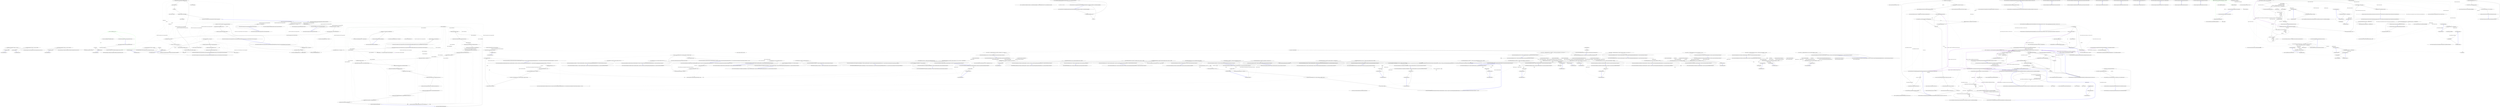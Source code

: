 digraph  {
d88 [label="return new WeakReference(sword);", span="138-138", cluster="Ninject.Tests.Integration.ConstructorArgumentTests.Process()", color=green, community=0];
d86 [label="var sword = new Sword()", span="136-136", cluster="Ninject.Tests.Integration.ConstructorArgumentTests.Process()"];
d87 [label="this.kernel.Get<Barracks>(new WeakConstructorArgument(''weapon'', sword))", span="137-137", cluster="Ninject.Tests.Integration.ConstructorArgumentTests.Process()"];
d89 [label="Exit Ninject.Tests.Integration.ConstructorArgumentTests.Process()", span="134-134", cluster="Ninject.Tests.Integration.ConstructorArgumentTests.Process()"];
d90 [label="Entry System.WeakReference.WeakReference(object)", span="0-0", cluster="System.WeakReference.WeakReference(object)"];
d82 [label="Entry Ninject.Tests.Integration.ConstructorArgumentTests.Process()", span="134-134", cluster="Ninject.Tests.Integration.ConstructorArgumentTests.Process()"];
d8 [label="Entry Ninject.Tests.Fakes.Sword.Sword()", span="4-4", cluster="Ninject.Tests.Fakes.Sword.Sword()"];
d91 [label="Ninject.Tests.Integration.ConstructorArgumentTests", span=""];
d27 [label="Entry Ninject.Parameters.WeakConstructorArgument.WeakConstructorArgument(string, object)", span="43-43", cluster="Ninject.Parameters.WeakConstructorArgument.WeakConstructorArgument(string, object)"];
d49 [label="Entry Ninject.Syntax.IResolutionRoot.Get<T>(params Ninject.Parameters.IParameter[])", span="34-34", cluster="Ninject.Syntax.IResolutionRoot.Get<T>(params Ninject.Parameters.IParameter[])"];
d71 [label="var weakReference = this.Process()", span="119-119", cluster="Ninject.Tests.Integration.ConstructorArgumentTests.WeakConstructorArgument()"];
d5 [label="new ConstructorArgument(''weapon'', new Sword(), inherited)", span="47-47", cluster="lambda expression"];
d10 [label="new WeakConstructorArgument(''weapon'', new Sword(), inherited)", span="48-48", cluster="lambda expression"];
d18 [label="new Sword()", span="51-51", cluster="lambda expression"];
d21 [label="new ConstructorArgument(''weapon'', new Sword())", span="62-62", cluster="lambda expression"];
d25 [label="new WeakConstructorArgument(''weapon'', new Sword())", span="63-63", cluster="lambda expression"];
d33 [label="new Sword()", span="64-64", cluster="lambda expression"];
d1 [label="this.kernel = new StandardKernel()", span="39-39", cluster="Ninject.Tests.Integration.ConstructorArgumentTests.ConstructorArgumentTests()"];
d36 [label="this.kernel.Dispose()", span="71-71", cluster="Ninject.Tests.Integration.ConstructorArgumentTests.Dispose()"];
d40 [label="this.kernel.Bind<IWarrior>().To<Samurai>()", span="79-79", cluster="Ninject.Tests.Integration.ConstructorArgumentTests.ConstructorArgumentsArePassedToFirstLevel(System.Func<bool, Ninject.Parameters.IConstructorArgument>)"];
d41 [label="this.kernel.Bind<IWeapon>().To<Dagger>()", span="80-80", cluster="Ninject.Tests.Integration.ConstructorArgumentTests.ConstructorArgumentsArePassedToFirstLevel(System.Func<bool, Ninject.Parameters.IConstructorArgument>)"];
d42 [label="var baracks = this.kernel.Get<Barracks>(constructorArgument(false))", span="82-82", cluster="Ninject.Tests.Integration.ConstructorArgumentTests.ConstructorArgumentsArePassedToFirstLevel(System.Func<bool, Ninject.Parameters.IConstructorArgument>)"];
d53 [label="this.kernel.Bind<IWarrior>().To<Samurai>()", span="92-92", cluster="Ninject.Tests.Integration.ConstructorArgumentTests.ConstructorArgumentsAreNotInheritedIfNotSpecified(System.Func<Ninject.Parameters.IConstructorArgument>)"];
d54 [label="Action getAction = () => this.kernel.Get<Barracks>(constructorArgument())", span="94-94", cluster="Ninject.Tests.Integration.ConstructorArgumentTests.ConstructorArgumentsAreNotInheritedIfNotSpecified(System.Func<Ninject.Parameters.IConstructorArgument>)"];
d58 [label="this.kernel.Get<Barracks>(constructorArgument())", span="94-94", cluster="lambda expression"];
d62 [label="this.kernel.Bind<IWarrior>().To<Samurai>()", span="103-103", cluster="Ninject.Tests.Integration.ConstructorArgumentTests.ConstructorArgumentsAreInheritedIfSpecified(System.Func<bool, Ninject.Parameters.IConstructorArgument>)"];
d63 [label="var baracks = this.kernel.Get<Barracks>(constructorArgument(true))", span="105-105", cluster="Ninject.Tests.Integration.ConstructorArgumentTests.ConstructorArgumentsAreInheritedIfSpecified(System.Func<bool, Ninject.Parameters.IConstructorArgument>)"];
d68 [label="this.kernel.Bind<IWarrior>().To<Samurai>()", span="115-115", cluster="Ninject.Tests.Integration.ConstructorArgumentTests.WeakConstructorArgument()"];
d69 [label="this.kernel.Bind<IWeapon>().To<Dagger>()", span="116-116", cluster="Ninject.Tests.Integration.ConstructorArgumentTests.WeakConstructorArgument()"];
d70 [label="this.kernel.Bind<Barracks>().ToSelf().InSingletonScope()", span="117-117", cluster="Ninject.Tests.Integration.ConstructorArgumentTests.WeakConstructorArgument()"];
d72 [label="var baracks = this.kernel.Get<Barracks>()", span="121-121", cluster="Ninject.Tests.Integration.ConstructorArgumentTests.WeakConstructorArgument()"];
d75 [label="baracks.Weapon.Should().BeSameAs(weakReference.Target)", span="125-125", cluster="Ninject.Tests.Integration.ConstructorArgumentTests.WeakConstructorArgument()"];
d78 [label="weakReference.IsAlive.Should().BeFalse()", span="130-130", cluster="Ninject.Tests.Integration.ConstructorArgumentTests.WeakConstructorArgument()"];
d4 [label="Entry lambda expression", span="47-47", cluster="lambda expression"];
d6 [label="Exit lambda expression", span="47-47", cluster="lambda expression"];
d7 [label="Entry Ninject.Parameters.ConstructorArgument.ConstructorArgument(string, object, bool)", span="71-71", cluster="Ninject.Parameters.ConstructorArgument.ConstructorArgument(string, object, bool)"];
d9 [label="Entry lambda expression", span="48-48", cluster="lambda expression"];
d11 [label="Exit lambda expression", span="48-48", cluster="lambda expression"];
d12 [label="Entry Ninject.Parameters.WeakConstructorArgument.WeakConstructorArgument(string, object, bool)", span="54-54", cluster="Ninject.Parameters.WeakConstructorArgument.WeakConstructorArgument(string, object, bool)"];
d17 [label="Entry lambda expression", span="51-51", cluster="lambda expression"];
d19 [label="Exit lambda expression", span="51-51", cluster="lambda expression"];
d20 [label="Entry lambda expression", span="62-62", cluster="lambda expression"];
d22 [label="Exit lambda expression", span="62-62", cluster="lambda expression"];
d23 [label="Entry Ninject.Parameters.ConstructorArgument.ConstructorArgument(string, object)", span="40-40", cluster="Ninject.Parameters.ConstructorArgument.ConstructorArgument(string, object)"];
d24 [label="Entry lambda expression", span="63-63", cluster="lambda expression"];
d26 [label="Exit lambda expression", span="63-63", cluster="lambda expression"];
d32 [label="Entry lambda expression", span="64-64", cluster="lambda expression"];
d34 [label="Exit lambda expression", span="64-64", cluster="lambda expression"];
d0 [label="Entry Ninject.Tests.Integration.ConstructorArgumentTests.ConstructorArgumentTests()", span="37-37", cluster="Ninject.Tests.Integration.ConstructorArgumentTests.ConstructorArgumentTests()"];
d2 [label="Exit Ninject.Tests.Integration.ConstructorArgumentTests.ConstructorArgumentTests()", span="37-37", cluster="Ninject.Tests.Integration.ConstructorArgumentTests.ConstructorArgumentTests()"];
d3 [label="Entry Ninject.StandardKernel.StandardKernel(params Ninject.Modules.INinjectModule[])", span="45-45", cluster="Ninject.StandardKernel.StandardKernel(params Ninject.Modules.INinjectModule[])"];
d35 [label="Entry Ninject.Tests.Integration.ConstructorArgumentTests.Dispose()", span="69-69", cluster="Ninject.Tests.Integration.ConstructorArgumentTests.Dispose()"];
d37 [label="Exit Ninject.Tests.Integration.ConstructorArgumentTests.Dispose()", span="69-69", cluster="Ninject.Tests.Integration.ConstructorArgumentTests.Dispose()"];
d38 [label="Entry Ninject.Infrastructure.Disposal.DisposableObject.Dispose()", span="28-28", cluster="Ninject.Infrastructure.Disposal.DisposableObject.Dispose()"];
d39 [label="Entry Ninject.Tests.Integration.ConstructorArgumentTests.ConstructorArgumentsArePassedToFirstLevel(System.Func<bool, Ninject.Parameters.IConstructorArgument>)", span="77-77", cluster="Ninject.Tests.Integration.ConstructorArgumentTests.ConstructorArgumentsArePassedToFirstLevel(System.Func<bool, Ninject.Parameters.IConstructorArgument>)"];
d46 [label="Entry Ninject.Syntax.BindingRoot.Bind<T>()", span="49-49", cluster="Ninject.Syntax.BindingRoot.Bind<T>()"];
d47 [label="Entry Ninject.Syntax.IBindingToSyntax<T1>.To<TImplementation>()", span="48-48", cluster="Ninject.Syntax.IBindingToSyntax<T1>.To<TImplementation>()"];
d43 [label="baracks.Weapon.Should().BeOfType<Sword>()", span="84-84", cluster="Ninject.Tests.Integration.ConstructorArgumentTests.ConstructorArgumentsArePassedToFirstLevel(System.Func<bool, Ninject.Parameters.IConstructorArgument>)"];
d48 [label="Entry System.Func<T, TResult>.Invoke(T)", span="0-0", cluster="System.Func<T, TResult>.Invoke(T)"];
d44 [label="baracks.Warrior.Weapon.Should().BeOfType<Dagger>()", span="85-85", cluster="Ninject.Tests.Integration.ConstructorArgumentTests.ConstructorArgumentsArePassedToFirstLevel(System.Func<bool, Ninject.Parameters.IConstructorArgument>)"];
d52 [label="Entry Ninject.Tests.Integration.ConstructorArgumentTests.ConstructorArgumentsAreNotInheritedIfNotSpecified(System.Func<Ninject.Parameters.IConstructorArgument>)", span="90-90", cluster="Ninject.Tests.Integration.ConstructorArgumentTests.ConstructorArgumentsAreNotInheritedIfNotSpecified(System.Func<Ninject.Parameters.IConstructorArgument>)"];
d55 [label="getAction.ShouldThrow<ActivationException>()", span="96-96", cluster="Ninject.Tests.Integration.ConstructorArgumentTests.ConstructorArgumentsAreNotInheritedIfNotSpecified(System.Func<Ninject.Parameters.IConstructorArgument>)"];
d92 [label="System.Func<Ninject.Parameters.IConstructorArgument>", span=""];
d57 [label="Entry lambda expression", span="94-94", cluster="lambda expression"];
d59 [label="Exit lambda expression", span="94-94", cluster="lambda expression"];
d60 [label="Entry System.Func<TResult>.Invoke()", span="0-0", cluster="System.Func<TResult>.Invoke()"];
d61 [label="Entry Ninject.Tests.Integration.ConstructorArgumentTests.ConstructorArgumentsAreInheritedIfSpecified(System.Func<bool, Ninject.Parameters.IConstructorArgument>)", span="101-101", cluster="Ninject.Tests.Integration.ConstructorArgumentTests.ConstructorArgumentsAreInheritedIfSpecified(System.Func<bool, Ninject.Parameters.IConstructorArgument>)"];
d64 [label="baracks.Weapon.Should().BeOfType<Sword>()", span="107-107", cluster="Ninject.Tests.Integration.ConstructorArgumentTests.ConstructorArgumentsAreInheritedIfSpecified(System.Func<bool, Ninject.Parameters.IConstructorArgument>)"];
d65 [label="baracks.Warrior.Weapon.Should().BeOfType<Sword>()", span="108-108", cluster="Ninject.Tests.Integration.ConstructorArgumentTests.ConstructorArgumentsAreInheritedIfSpecified(System.Func<bool, Ninject.Parameters.IConstructorArgument>)"];
d67 [label="Entry Ninject.Tests.Integration.ConstructorArgumentTests.WeakConstructorArgument()", span="113-113", cluster="Ninject.Tests.Integration.ConstructorArgumentTests.WeakConstructorArgument()"];
d80 [label="Entry Ninject.Syntax.IBindingToSyntax<T1>.ToSelf()", span="41-41", cluster="Ninject.Syntax.IBindingToSyntax<T1>.ToSelf()"];
d81 [label="Entry Ninject.Syntax.IBindingInSyntax<T>.InSingletonScope()", span="40-40", cluster="Ninject.Syntax.IBindingInSyntax<T>.InSingletonScope()"];
d73 [label="baracks.Weapon.Should().BeOfType<Sword>()", span="123-123", cluster="Ninject.Tests.Integration.ConstructorArgumentTests.WeakConstructorArgument()"];
d74 [label="baracks.Warrior.Weapon.Should().BeOfType<Dagger>()", span="124-124", cluster="Ninject.Tests.Integration.ConstructorArgumentTests.WeakConstructorArgument()"];
d76 [label="baracks.Weapon = null", span="126-126", cluster="Ninject.Tests.Integration.ConstructorArgumentTests.WeakConstructorArgument()"];
d50 [label="Entry Unk.Should", span="", cluster="Unk.Should"];
d83 [label="Entry Unk.BeSameAs", span="", cluster="Unk.BeSameAs"];
d77 [label="GC.Collect()", span="128-128", cluster="Ninject.Tests.Integration.ConstructorArgumentTests.WeakConstructorArgument()"];
d79 [label="Exit Ninject.Tests.Integration.ConstructorArgumentTests.WeakConstructorArgument()", span="113-113", cluster="Ninject.Tests.Integration.ConstructorArgumentTests.WeakConstructorArgument()"];
d85 [label="Entry Unk.BeFalse", span="", cluster="Unk.BeFalse"];
d45 [label="Exit Ninject.Tests.Integration.ConstructorArgumentTests.ConstructorArgumentsArePassedToFirstLevel(System.Func<bool, Ninject.Parameters.IConstructorArgument>)", span="77-77", cluster="Ninject.Tests.Integration.ConstructorArgumentTests.ConstructorArgumentsArePassedToFirstLevel(System.Func<bool, Ninject.Parameters.IConstructorArgument>)"];
d51 [label="Entry Unk.>", span="", cluster="Unk.>"];
d56 [label="Exit Ninject.Tests.Integration.ConstructorArgumentTests.ConstructorArgumentsAreNotInheritedIfNotSpecified(System.Func<Ninject.Parameters.IConstructorArgument>)", span="90-90", cluster="Ninject.Tests.Integration.ConstructorArgumentTests.ConstructorArgumentsAreNotInheritedIfNotSpecified(System.Func<Ninject.Parameters.IConstructorArgument>)"];
d66 [label="Exit Ninject.Tests.Integration.ConstructorArgumentTests.ConstructorArgumentsAreInheritedIfSpecified(System.Func<bool, Ninject.Parameters.IConstructorArgument>)", span="101-101", cluster="Ninject.Tests.Integration.ConstructorArgumentTests.ConstructorArgumentsAreInheritedIfSpecified(System.Func<bool, Ninject.Parameters.IConstructorArgument>)"];
d84 [label="Entry System.GC.Collect()", span="0-0", cluster="System.GC.Collect()"];
m0_48 [label="Entry System.Reflection.MethodBase.Invoke(object, System.Reflection.BindingFlags, System.Reflection.Binder, object[], System.Globalization.CultureInfo)", span="0-0", cluster="System.Reflection.MethodBase.Invoke(object, System.Reflection.BindingFlags, System.Reflection.Binder, object[], System.Globalization.CultureInfo)", file="ExtensionsForMemberInfo.cs"];
m0_78 [label="Entry System.Collections.Generic.List<T>.List()", span="0-0", cluster="System.Collections.Generic.List<T>.List()", file="ExtensionsForMemberInfo.cs"];
m0_29 [label="Entry Ninject.Infrastructure.Language.ExtensionsForMemberInfo.GetCustomAttributesExtended(System.Reflection.MemberInfo, System.Type, bool)", span="180-180", cluster="Ninject.Infrastructure.Language.ExtensionsForMemberInfo.GetCustomAttributesExtended(System.Reflection.MemberInfo, System.Type, bool)", file="ExtensionsForMemberInfo.cs"];
m0_30 [label="return Attribute.GetCustomAttributes(member, attributeType, inherited);", span="183-183", cluster="Ninject.Infrastructure.Language.ExtensionsForMemberInfo.GetCustomAttributesExtended(System.Reflection.MemberInfo, System.Type, bool)", file="ExtensionsForMemberInfo.cs"];
m0_31 [label="Exit Ninject.Infrastructure.Language.ExtensionsForMemberInfo.GetCustomAttributesExtended(System.Reflection.MemberInfo, System.Type, bool)", span="180-180", cluster="Ninject.Infrastructure.Language.ExtensionsForMemberInfo.GetCustomAttributesExtended(System.Reflection.MemberInfo, System.Type, bool)", file="ExtensionsForMemberInfo.cs"];
m0_93 [label="Entry object.GetType()", span="0-0", cluster="object.GetType()", file="ExtensionsForMemberInfo.cs"];
m0_80 [label="Entry System.Reflection.MemberInfo.GetCustomAttributes(System.Type, bool)", span="0-0", cluster="System.Reflection.MemberInfo.GetCustomAttributes(System.Type, bool)", file="ExtensionsForMemberInfo.cs"];
m0_94 [label="Entry System.Collections.Generic.Dictionary<TKey, TValue>.ContainsKey(TKey)", span="0-0", cluster="System.Collections.Generic.Dictionary<TKey, TValue>.ContainsKey(TKey)", file="ExtensionsForMemberInfo.cs"];
m0_27 [label="Entry System.Reflection.PropertyInfo.GetGetMethod(bool)", span="0-0", cluster="System.Reflection.PropertyInfo.GetGetMethod(bool)", file="ExtensionsForMemberInfo.cs"];
m0_41 [label="Entry System.Reflection.MethodInfo.GetParentDefinition(System.Reflection.BindingFlags)", span="225-225", cluster="System.Reflection.MethodInfo.GetParentDefinition(System.Reflection.BindingFlags)", file="ExtensionsForMemberInfo.cs"];
m0_82 [label="Entry Ninject.Infrastructure.Language.ExtensionsForMemberInfo.AddAttributes(System.Collections.Generic.List<object>, object[], System.Collections.Generic.Dictionary<System.Type, bool>)", span="344-344", cluster="Ninject.Infrastructure.Language.ExtensionsForMemberInfo.AddAttributes(System.Collections.Generic.List<object>, object[], System.Collections.Generic.Dictionary<System.Type, bool>)", file="ExtensionsForMemberInfo.cs"];
m0_86 [label=customAttributes, span="359-359", cluster="Ninject.Infrastructure.Language.ExtensionsForMemberInfo.AddAttributes(System.Collections.Generic.List<object>, object[], System.Collections.Generic.Dictionary<System.Type, bool>)", file="ExtensionsForMemberInfo.cs"];
m0_88 [label="!attributeUsages.ContainsKey(type)", span="362-362", cluster="Ninject.Infrastructure.Language.ExtensionsForMemberInfo.AddAttributes(System.Collections.Generic.List<object>, object[], System.Collections.Generic.Dictionary<System.Type, bool>)", file="ExtensionsForMemberInfo.cs"];
m0_89 [label="attributeUsages[type] = InternalGetAttributeUsage(type).Inherited", span="364-364", cluster="Ninject.Infrastructure.Language.ExtensionsForMemberInfo.AddAttributes(System.Collections.Generic.List<object>, object[], System.Collections.Generic.Dictionary<System.Type, bool>)", file="ExtensionsForMemberInfo.cs"];
m0_90 [label="attributeUsages[type]", span="367-367", cluster="Ninject.Infrastructure.Language.ExtensionsForMemberInfo.AddAttributes(System.Collections.Generic.List<object>, object[], System.Collections.Generic.Dictionary<System.Type, bool>)", file="ExtensionsForMemberInfo.cs"];
m0_91 [label="attributes.Add(attribute)", span="369-369", cluster="Ninject.Infrastructure.Language.ExtensionsForMemberInfo.AddAttributes(System.Collections.Generic.List<object>, object[], System.Collections.Generic.Dictionary<System.Type, bool>)", file="ExtensionsForMemberInfo.cs"];
m0_87 [label="Type type = attribute.GetType()", span="361-361", cluster="Ninject.Infrastructure.Language.ExtensionsForMemberInfo.AddAttributes(System.Collections.Generic.List<object>, object[], System.Collections.Generic.Dictionary<System.Type, bool>)", file="ExtensionsForMemberInfo.cs"];
m0_92 [label="Exit Ninject.Infrastructure.Language.ExtensionsForMemberInfo.AddAttributes(System.Collections.Generic.List<object>, object[], System.Collections.Generic.Dictionary<System.Type, bool>)", span="344-344", cluster="Ninject.Infrastructure.Language.ExtensionsForMemberInfo.AddAttributes(System.Collections.Generic.List<object>, object[], System.Collections.Generic.Dictionary<System.Type, bool>)", file="ExtensionsForMemberInfo.cs"];
m0_32 [label="Entry System.Attribute.GetCustomAttributes(System.Reflection.MemberInfo, System.Type, bool)", span="0-0", cluster="System.Attribute.GetCustomAttributes(System.Reflection.MemberInfo, System.Type, bool)", file="ExtensionsForMemberInfo.cs"];
m0_3 [label="Entry System.Reflection.MemberInfo.HasAttribute(System.Type)", span="73-73", cluster="System.Reflection.MemberInfo.HasAttribute(System.Type)", file="ExtensionsForMemberInfo.cs"];
m0_12 [label="Entry Ninject.Infrastructure.Language.ExtensionsForMemberInfo.GetPropertyFromDeclaredType(System.Reflection.MemberInfo, System.Reflection.PropertyInfo, System.Reflection.BindingFlags)", span="99-99", cluster="Ninject.Infrastructure.Language.ExtensionsForMemberInfo.GetPropertyFromDeclaredType(System.Reflection.MemberInfo, System.Reflection.PropertyInfo, System.Reflection.BindingFlags)", file="ExtensionsForMemberInfo.cs"];
m0_13 [label="return memberInfo.DeclaringType.GetProperty(\r\n                propertyDefinition.Name,\r\n                flags,\r\n                null,\r\n                propertyDefinition.PropertyType,\r\n                propertyDefinition.GetIndexParameters().Select(parameter => parameter.ParameterType).ToArray(),\r\n                null);", span="120-126", cluster="Ninject.Infrastructure.Language.ExtensionsForMemberInfo.GetPropertyFromDeclaredType(System.Reflection.MemberInfo, System.Reflection.PropertyInfo, System.Reflection.BindingFlags)", file="ExtensionsForMemberInfo.cs"];
m0_14 [label="Exit Ninject.Infrastructure.Language.ExtensionsForMemberInfo.GetPropertyFromDeclaredType(System.Reflection.MemberInfo, System.Reflection.PropertyInfo, System.Reflection.BindingFlags)", span="99-99", cluster="Ninject.Infrastructure.Language.ExtensionsForMemberInfo.GetPropertyFromDeclaredType(System.Reflection.MemberInfo, System.Reflection.PropertyInfo, System.Reflection.BindingFlags)", file="ExtensionsForMemberInfo.cs"];
m0_11 [label="Entry System.Reflection.MemberInfo.IsDefined(System.Type, bool)", span="0-0", cluster="System.Reflection.MemberInfo.IsDefined(System.Type, bool)", file="ExtensionsForMemberInfo.cs"];
m0_61 [label="Entry Ninject.Infrastructure.Language.ExtensionsForMemberInfo.InternalGetAttributeUsage(System.Type)", span="374-374", cluster="Ninject.Infrastructure.Language.ExtensionsForMemberInfo.InternalGetAttributeUsage(System.Type)", file="ExtensionsForMemberInfo.cs"];
m0_96 [label="object[] customAttributes = type.GetCustomAttributes(typeof(AttributeUsageAttribute), true)", span="377-377", cluster="Ninject.Infrastructure.Language.ExtensionsForMemberInfo.InternalGetAttributeUsage(System.Type)", file="ExtensionsForMemberInfo.cs"];
m0_97 [label="return (AttributeUsageAttribute)customAttributes[0];", span="378-378", cluster="Ninject.Infrastructure.Language.ExtensionsForMemberInfo.InternalGetAttributeUsage(System.Type)", file="ExtensionsForMemberInfo.cs"];
m0_98 [label="Exit Ninject.Infrastructure.Language.ExtensionsForMemberInfo.InternalGetAttributeUsage(System.Type)", span="374-374", cluster="Ninject.Infrastructure.Language.ExtensionsForMemberInfo.InternalGetAttributeUsage(System.Type)", file="ExtensionsForMemberInfo.cs"];
m0_62 [label="Entry Ninject.Infrastructure.Language.ExtensionsForMemberInfo.GetCustomAttributes(System.Reflection.PropertyInfo, System.Type, bool)", span="307-307", cluster="Ninject.Infrastructure.Language.ExtensionsForMemberInfo.GetCustomAttributes(System.Reflection.PropertyInfo, System.Type, bool)", file="ExtensionsForMemberInfo.cs"];
m0_63 [label=inherit, span="309-309", cluster="Ninject.Infrastructure.Language.ExtensionsForMemberInfo.GetCustomAttributes(System.Reflection.PropertyInfo, System.Type, bool)", file="ExtensionsForMemberInfo.cs"];
m0_64 [label="InternalGetAttributeUsage(attributeType).Inherited", span="311-311", cluster="Ninject.Infrastructure.Language.ExtensionsForMemberInfo.GetCustomAttributes(System.Reflection.PropertyInfo, System.Type, bool)", file="ExtensionsForMemberInfo.cs"];
m0_67 [label="attributes.AddRange(propertyInfo.GetCustomAttributes(attributeType, false))", span="319-319", cluster="Ninject.Infrastructure.Language.ExtensionsForMemberInfo.GetCustomAttributes(System.Reflection.PropertyInfo, System.Type, bool)", file="ExtensionsForMemberInfo.cs"];
m0_68 [label="var info = GetParentDefinition(propertyInfo)", span="320-320", cluster="Ninject.Infrastructure.Language.ExtensionsForMemberInfo.GetCustomAttributes(System.Reflection.PropertyInfo, System.Type, bool)", file="ExtensionsForMemberInfo.cs"];
m0_70 [label="var customAttributes = info.GetCustomAttributes(attributeType, false)", span="324-324", cluster="Ninject.Infrastructure.Language.ExtensionsForMemberInfo.GetCustomAttributes(System.Reflection.PropertyInfo, System.Type, bool)", file="ExtensionsForMemberInfo.cs"];
m0_73 [label="var result = Array.CreateInstance(attributeType, attributes.Count) as object[]", span="330-330", cluster="Ninject.Infrastructure.Language.ExtensionsForMemberInfo.GetCustomAttributes(System.Reflection.PropertyInfo, System.Type, bool)", file="ExtensionsForMemberInfo.cs"];
m0_76 [label="return propertyInfo.GetCustomAttributes(attributeType, inherit);", span="340-340", cluster="Ninject.Infrastructure.Language.ExtensionsForMemberInfo.GetCustomAttributes(System.Reflection.PropertyInfo, System.Type, bool)", file="ExtensionsForMemberInfo.cs"];
m0_65 [label="var attributes = new List<object>()", span="314-314", cluster="Ninject.Infrastructure.Language.ExtensionsForMemberInfo.GetCustomAttributes(System.Reflection.PropertyInfo, System.Type, bool)", file="ExtensionsForMemberInfo.cs"];
m0_66 [label="var attributeUsages = new Dictionary<Type, bool>()", span="318-318", cluster="Ninject.Infrastructure.Language.ExtensionsForMemberInfo.GetCustomAttributes(System.Reflection.PropertyInfo, System.Type, bool)", file="ExtensionsForMemberInfo.cs"];
m0_71 [label="AddAttributes(attributes, customAttributes, attributeUsages)", span="325-325", cluster="Ninject.Infrastructure.Language.ExtensionsForMemberInfo.GetCustomAttributes(System.Reflection.PropertyInfo, System.Type, bool)", file="ExtensionsForMemberInfo.cs"];
m0_74 [label="Array.Copy(attributes.ToArray(), result, result.Length)", span="331-331", cluster="Ninject.Infrastructure.Language.ExtensionsForMemberInfo.GetCustomAttributes(System.Reflection.PropertyInfo, System.Type, bool)", file="ExtensionsForMemberInfo.cs"];
m0_69 [label="info != null", span="321-321", cluster="Ninject.Infrastructure.Language.ExtensionsForMemberInfo.GetCustomAttributes(System.Reflection.PropertyInfo, System.Type, bool)", file="ExtensionsForMemberInfo.cs"];
m0_72 [label="info = GetParentDefinition(info)", span="322-322", cluster="Ninject.Infrastructure.Language.ExtensionsForMemberInfo.GetCustomAttributes(System.Reflection.PropertyInfo, System.Type, bool)", file="ExtensionsForMemberInfo.cs"];
m0_75 [label="return result;", span="332-332", cluster="Ninject.Infrastructure.Language.ExtensionsForMemberInfo.GetCustomAttributes(System.Reflection.PropertyInfo, System.Type, bool)", file="ExtensionsForMemberInfo.cs"];
m0_77 [label="Exit Ninject.Infrastructure.Language.ExtensionsForMemberInfo.GetCustomAttributes(System.Reflection.PropertyInfo, System.Type, bool)", span="307-307", cluster="Ninject.Infrastructure.Language.ExtensionsForMemberInfo.GetCustomAttributes(System.Reflection.PropertyInfo, System.Type, bool)", file="ExtensionsForMemberInfo.cs"];
m0_17 [label="Entry Unk.ToArray", span="", cluster="Unk.ToArray", file="ExtensionsForMemberInfo.cs"];
m0_4 [label="Entry Ninject.Infrastructure.Language.ExtensionsForMemberInfo.HasAttribute(System.Reflection.MemberInfo, System.Type)", span="73-73", cluster="Ninject.Infrastructure.Language.ExtensionsForMemberInfo.HasAttribute(System.Reflection.MemberInfo, System.Type)", file="ExtensionsForMemberInfo.cs"];
m0_5 [label="var propertyInfo = member as PropertyInfo", span="75-75", cluster="Ninject.Infrastructure.Language.ExtensionsForMemberInfo.HasAttribute(System.Reflection.MemberInfo, System.Type)", file="ExtensionsForMemberInfo.cs"];
m0_7 [label="return IsDefined(propertyInfo, type, true);", span="78-78", cluster="Ninject.Infrastructure.Language.ExtensionsForMemberInfo.HasAttribute(System.Reflection.MemberInfo, System.Type)", file="ExtensionsForMemberInfo.cs"];
m0_8 [label="return member.IsDefined(type, true);", span="89-89", cluster="Ninject.Infrastructure.Language.ExtensionsForMemberInfo.HasAttribute(System.Reflection.MemberInfo, System.Type)", file="ExtensionsForMemberInfo.cs"];
m0_6 [label="propertyInfo != null", span="76-76", cluster="Ninject.Infrastructure.Language.ExtensionsForMemberInfo.HasAttribute(System.Reflection.MemberInfo, System.Type)", file="ExtensionsForMemberInfo.cs"];
m0_9 [label="Exit Ninject.Infrastructure.Language.ExtensionsForMemberInfo.HasAttribute(System.Reflection.MemberInfo, System.Type)", span="73-73", cluster="Ninject.Infrastructure.Language.ExtensionsForMemberInfo.HasAttribute(System.Reflection.MemberInfo, System.Type)", file="ExtensionsForMemberInfo.cs"];
m0_15 [label="Entry System.Reflection.PropertyInfo.GetIndexParameters()", span="0-0", cluster="System.Reflection.PropertyInfo.GetIndexParameters()", file="ExtensionsForMemberInfo.cs"];
m0_28 [label="Entry System.Reflection.PropertyInfo.GetSetMethod(bool)", span="0-0", cluster="System.Reflection.PropertyInfo.GetSetMethod(bool)", file="ExtensionsForMemberInfo.cs"];
m0_83 [label="Entry System.Array.CreateInstance(System.Type, int)", span="0-0", cluster="System.Array.CreateInstance(System.Type, int)", file="ExtensionsForMemberInfo.cs"];
m0_79 [label="Entry System.Collections.Generic.Dictionary<TKey, TValue>.Dictionary()", span="0-0", cluster="System.Collections.Generic.Dictionary<TKey, TValue>.Dictionary()", file="ExtensionsForMemberInfo.cs"];
m0_84 [label="Entry System.Collections.Generic.List<T>.ToArray()", span="0-0", cluster="System.Collections.Generic.List<T>.ToArray()", file="ExtensionsForMemberInfo.cs"];
m0_10 [label="Entry Ninject.Infrastructure.Language.ExtensionsForMemberInfo.IsDefined(System.Reflection.PropertyInfo, System.Type, bool)", span="272-272", cluster="Ninject.Infrastructure.Language.ExtensionsForMemberInfo.IsDefined(System.Reflection.PropertyInfo, System.Type, bool)", file="ExtensionsForMemberInfo.cs"];
m0_49 [label="element.IsDefined(attributeType, false)", span="274-274", cluster="Ninject.Infrastructure.Language.ExtensionsForMemberInfo.IsDefined(System.Reflection.PropertyInfo, System.Type, bool)", file="ExtensionsForMemberInfo.cs"];
m0_51 [label=inherit, span="279-279", cluster="Ninject.Infrastructure.Language.ExtensionsForMemberInfo.IsDefined(System.Reflection.PropertyInfo, System.Type, bool)", file="ExtensionsForMemberInfo.cs"];
m0_52 [label="!InternalGetAttributeUsage(attributeType).Inherited", span="281-281", cluster="Ninject.Infrastructure.Language.ExtensionsForMemberInfo.IsDefined(System.Reflection.PropertyInfo, System.Type, bool)", file="ExtensionsForMemberInfo.cs"];
m0_54 [label="var info = GetParentDefinition(element)", span="286-286", cluster="Ninject.Infrastructure.Language.ExtensionsForMemberInfo.IsDefined(System.Reflection.PropertyInfo, System.Type, bool)", file="ExtensionsForMemberInfo.cs"];
m0_56 [label="info.IsDefined(attributeType, false)", span="290-290", cluster="Ninject.Infrastructure.Language.ExtensionsForMemberInfo.IsDefined(System.Reflection.PropertyInfo, System.Type, bool)", file="ExtensionsForMemberInfo.cs"];
m0_50 [label="return true;", span="276-276", cluster="Ninject.Infrastructure.Language.ExtensionsForMemberInfo.IsDefined(System.Reflection.PropertyInfo, System.Type, bool)", file="ExtensionsForMemberInfo.cs"];
m0_59 [label="return false;", span="298-298", cluster="Ninject.Infrastructure.Language.ExtensionsForMemberInfo.IsDefined(System.Reflection.PropertyInfo, System.Type, bool)", file="ExtensionsForMemberInfo.cs"];
m0_53 [label="return false;", span="283-283", cluster="Ninject.Infrastructure.Language.ExtensionsForMemberInfo.IsDefined(System.Reflection.PropertyInfo, System.Type, bool)", file="ExtensionsForMemberInfo.cs"];
m0_55 [label="info != null", span="287-287", cluster="Ninject.Infrastructure.Language.ExtensionsForMemberInfo.IsDefined(System.Reflection.PropertyInfo, System.Type, bool)", file="ExtensionsForMemberInfo.cs"];
m0_58 [label="info = GetParentDefinition(info)", span="288-288", cluster="Ninject.Infrastructure.Language.ExtensionsForMemberInfo.IsDefined(System.Reflection.PropertyInfo, System.Type, bool)", file="ExtensionsForMemberInfo.cs"];
m0_57 [label="return true;", span="292-292", cluster="Ninject.Infrastructure.Language.ExtensionsForMemberInfo.IsDefined(System.Reflection.PropertyInfo, System.Type, bool)", file="ExtensionsForMemberInfo.cs"];
m0_60 [label="Exit Ninject.Infrastructure.Language.ExtensionsForMemberInfo.IsDefined(System.Reflection.PropertyInfo, System.Type, bool)", span="272-272", cluster="Ninject.Infrastructure.Language.ExtensionsForMemberInfo.IsDefined(System.Reflection.PropertyInfo, System.Type, bool)", file="ExtensionsForMemberInfo.cs"];
m0_18 [label="Entry Unk.GetProperty", span="", cluster="Unk.GetProperty", file="ExtensionsForMemberInfo.cs"];
m0_43 [label="Entry Ninject.Infrastructure.Language.ExtensionsForMemberInfo.GetParentDefinition(System.Reflection.MethodInfo, System.Reflection.BindingFlags)", span="225-225", cluster="Ninject.Infrastructure.Language.ExtensionsForMemberInfo.GetParentDefinition(System.Reflection.MethodInfo, System.Reflection.BindingFlags)", file="ExtensionsForMemberInfo.cs"];
m0_44 [label="ParentDefinitionMethodInfo == null", span="261-261", cluster="Ninject.Infrastructure.Language.ExtensionsForMemberInfo.GetParentDefinition(System.Reflection.MethodInfo, System.Reflection.BindingFlags)", file="ExtensionsForMemberInfo.cs"];
m0_46 [label="return (MethodInfo)ParentDefinitionMethodInfo.Invoke(method, flags, null, null, CultureInfo.InvariantCulture);", span="266-266", cluster="Ninject.Infrastructure.Language.ExtensionsForMemberInfo.GetParentDefinition(System.Reflection.MethodInfo, System.Reflection.BindingFlags)", file="ExtensionsForMemberInfo.cs"];
m0_45 [label="return null;", span="263-263", cluster="Ninject.Infrastructure.Language.ExtensionsForMemberInfo.GetParentDefinition(System.Reflection.MethodInfo, System.Reflection.BindingFlags)", file="ExtensionsForMemberInfo.cs"];
m0_47 [label="Exit Ninject.Infrastructure.Language.ExtensionsForMemberInfo.GetParentDefinition(System.Reflection.MethodInfo, System.Reflection.BindingFlags)", span="225-225", cluster="Ninject.Infrastructure.Language.ExtensionsForMemberInfo.GetParentDefinition(System.Reflection.MethodInfo, System.Reflection.BindingFlags)", file="ExtensionsForMemberInfo.cs"];
m0_0 [label="Entry Ninject.Infrastructure.Language.ExtensionsForMemberInfo.HasAttribute<T>(System.Reflection.MemberInfo)", span="60-60", cluster="Ninject.Infrastructure.Language.ExtensionsForMemberInfo.HasAttribute<T>(System.Reflection.MemberInfo)", file="ExtensionsForMemberInfo.cs"];
m0_1 [label="return member.HasAttribute(typeof(T));", span="62-62", cluster="Ninject.Infrastructure.Language.ExtensionsForMemberInfo.HasAttribute<T>(System.Reflection.MemberInfo)", file="ExtensionsForMemberInfo.cs"];
m0_2 [label="Exit Ninject.Infrastructure.Language.ExtensionsForMemberInfo.HasAttribute<T>(System.Reflection.MemberInfo)", span="60-60", cluster="Ninject.Infrastructure.Language.ExtensionsForMemberInfo.HasAttribute<T>(System.Reflection.MemberInfo)", file="ExtensionsForMemberInfo.cs"];
m0_22 [label="Entry Ninject.Infrastructure.Language.ExtensionsForMemberInfo.IsPrivate(System.Reflection.PropertyInfo)", span="153-153", cluster="Ninject.Infrastructure.Language.ExtensionsForMemberInfo.IsPrivate(System.Reflection.PropertyInfo)", file="ExtensionsForMemberInfo.cs"];
m0_23 [label="var getMethod = propertyInfo.GetGetMethod(true)", span="156-156", cluster="Ninject.Infrastructure.Language.ExtensionsForMemberInfo.IsPrivate(System.Reflection.PropertyInfo)", file="ExtensionsForMemberInfo.cs"];
m0_24 [label="var setMethod = propertyInfo.GetSetMethod(true)", span="157-157", cluster="Ninject.Infrastructure.Language.ExtensionsForMemberInfo.IsPrivate(System.Reflection.PropertyInfo)", file="ExtensionsForMemberInfo.cs"];
m0_25 [label="return (getMethod == null || getMethod.IsPrivate) && (setMethod == null || setMethod.IsPrivate);", span="162-162", cluster="Ninject.Infrastructure.Language.ExtensionsForMemberInfo.IsPrivate(System.Reflection.PropertyInfo)", file="ExtensionsForMemberInfo.cs"];
m0_26 [label="Exit Ninject.Infrastructure.Language.ExtensionsForMemberInfo.IsPrivate(System.Reflection.PropertyInfo)", span="153-153", cluster="Ninject.Infrastructure.Language.ExtensionsForMemberInfo.IsPrivate(System.Reflection.PropertyInfo)", file="ExtensionsForMemberInfo.cs"];
m0_33 [label="Entry Ninject.Infrastructure.Language.ExtensionsForMemberInfo.GetParentDefinition(System.Reflection.PropertyInfo)", span="196-196", cluster="Ninject.Infrastructure.Language.ExtensionsForMemberInfo.GetParentDefinition(System.Reflection.PropertyInfo)", file="ExtensionsForMemberInfo.cs"];
m0_34 [label="var propertyMethod = property.GetGetMethod(true) ?? property.GetSetMethod(true)", span="200-200", cluster="Ninject.Infrastructure.Language.ExtensionsForMemberInfo.GetParentDefinition(System.Reflection.PropertyInfo)", file="ExtensionsForMemberInfo.cs"];
m0_38 [label="return propertyMethod.GetPropertyFromDeclaredType(property\r\n#if !WINRT\r\n                        , Flags\r\n#endif\r\n                        );", span="214-218", cluster="Ninject.Infrastructure.Language.ExtensionsForMemberInfo.GetParentDefinition(System.Reflection.PropertyInfo)", file="ExtensionsForMemberInfo.cs"];
m0_35 [label="propertyMethod != null", span="205-205", cluster="Ninject.Infrastructure.Language.ExtensionsForMemberInfo.GetParentDefinition(System.Reflection.PropertyInfo)", file="ExtensionsForMemberInfo.cs"];
m0_36 [label="propertyMethod = propertyMethod.GetParentDefinition(\r\n#if !WINRT\r\n                    Flags\r\n#endif\r\n                    )", span="207-211", cluster="Ninject.Infrastructure.Language.ExtensionsForMemberInfo.GetParentDefinition(System.Reflection.PropertyInfo)", file="ExtensionsForMemberInfo.cs"];
m0_39 [label="return null;", span="222-222", cluster="Ninject.Infrastructure.Language.ExtensionsForMemberInfo.GetParentDefinition(System.Reflection.PropertyInfo)", file="ExtensionsForMemberInfo.cs"];
m0_37 [label="propertyMethod != null", span="212-212", cluster="Ninject.Infrastructure.Language.ExtensionsForMemberInfo.GetParentDefinition(System.Reflection.PropertyInfo)", file="ExtensionsForMemberInfo.cs"];
m0_40 [label="Exit Ninject.Infrastructure.Language.ExtensionsForMemberInfo.GetParentDefinition(System.Reflection.PropertyInfo)", span="196-196", cluster="Ninject.Infrastructure.Language.ExtensionsForMemberInfo.GetParentDefinition(System.Reflection.PropertyInfo)", file="ExtensionsForMemberInfo.cs"];
m0_19 [label="Entry lambda expression", span="125-125", cluster="lambda expression", file="ExtensionsForMemberInfo.cs"];
m0_20 [label="parameter.ParameterType", span="125-125", cluster="lambda expression", file="ExtensionsForMemberInfo.cs"];
m0_21 [label="Exit lambda expression", span="125-125", cluster="lambda expression", file="ExtensionsForMemberInfo.cs"];
m0_16 [label="Entry Unk.Select", span="", cluster="Unk.Select", file="ExtensionsForMemberInfo.cs"];
m0_81 [label="Entry System.Collections.Generic.List<T>.AddRange(System.Collections.Generic.IEnumerable<T>)", span="0-0", cluster="System.Collections.Generic.List<T>.AddRange(System.Collections.Generic.IEnumerable<T>)", file="ExtensionsForMemberInfo.cs"];
m0_95 [label="Entry System.Collections.Generic.List<T>.Add(T)", span="0-0", cluster="System.Collections.Generic.List<T>.Add(T)", file="ExtensionsForMemberInfo.cs"];
m0_85 [label="Entry System.Array.Copy(System.Array, System.Array, int)", span="0-0", cluster="System.Array.Copy(System.Array, System.Array, int)", file="ExtensionsForMemberInfo.cs"];
m0_42 [label="Entry System.Reflection.MemberInfo.GetPropertyFromDeclaredType(System.Reflection.PropertyInfo, System.Reflection.BindingFlags)", span="99-99", cluster="System.Reflection.MemberInfo.GetPropertyFromDeclaredType(System.Reflection.PropertyInfo, System.Reflection.BindingFlags)", file="ExtensionsForMemberInfo.cs"];
m1_30 [label="Entry Ninject.Syntax.IBindingToSyntax<T>.ToConstant(T)", span="14-14", cluster="Ninject.Syntax.IBindingToSyntax<T>.ToConstant(T)", file="ExtensionsForMemberInfoTest.cs"];
m1_4 [label="Entry Ninject.StandardKernel.AddComponents()", span="19-19", cluster="Ninject.StandardKernel.AddComponents()", file="ExtensionsForMemberInfoTest.cs"];
m1_5 [label="Components.Add<IPipeline, Pipeline>()", span="21-21", cluster="Ninject.StandardKernel.AddComponents()", file="ExtensionsForMemberInfoTest.cs"];
m1_6 [label="Components.Add<IActivationStrategy, PropertyInjectionStrategy>()", span="22-22", cluster="Ninject.StandardKernel.AddComponents()", file="ExtensionsForMemberInfoTest.cs"];
m1_7 [label="Components.Add<IActivationStrategy, MethodInjectionStrategy>()", span="23-23", cluster="Ninject.StandardKernel.AddComponents()", file="ExtensionsForMemberInfoTest.cs"];
m1_8 [label="Components.Add<IActivationStrategy, InitializableStrategy>()", span="24-24", cluster="Ninject.StandardKernel.AddComponents()", file="ExtensionsForMemberInfoTest.cs"];
m1_9 [label="Components.Add<IActivationStrategy, StartableStrategy>()", span="25-25", cluster="Ninject.StandardKernel.AddComponents()", file="ExtensionsForMemberInfoTest.cs"];
m1_10 [label="Components.Add<IActivationStrategy, DisposableStrategy>()", span="26-26", cluster="Ninject.StandardKernel.AddComponents()", file="ExtensionsForMemberInfoTest.cs"];
m1_11 [label="Components.Add<ICache, Cache>()", span="28-28", cluster="Ninject.StandardKernel.AddComponents()", file="ExtensionsForMemberInfoTest.cs"];
m1_12 [label="Components.Add<ICachePruner, CachePruner>()", span="29-29", cluster="Ninject.StandardKernel.AddComponents()", file="ExtensionsForMemberInfoTest.cs"];
m1_13 [label="Components.Add<IPlanner, Planner>()", span="31-31", cluster="Ninject.StandardKernel.AddComponents()", file="ExtensionsForMemberInfoTest.cs"];
m1_14 [label="Components.Add<IPlanningStrategy, ConstructorReflectionStrategy>()", span="32-32", cluster="Ninject.StandardKernel.AddComponents()", file="ExtensionsForMemberInfoTest.cs"];
m1_15 [label="Components.Add<IPlanningStrategy, PropertyReflectionStrategy>()", span="33-33", cluster="Ninject.StandardKernel.AddComponents()", file="ExtensionsForMemberInfoTest.cs"];
m1_16 [label="Components.Add<IPlanningStrategy, MethodReflectionStrategy>()", span="34-34", cluster="Ninject.StandardKernel.AddComponents()", file="ExtensionsForMemberInfoTest.cs"];
m1_17 [label="Components.Add<ISelector, Selector>()", span="36-36", cluster="Ninject.StandardKernel.AddComponents()", file="ExtensionsForMemberInfoTest.cs"];
m1_18 [label="Components.Add<IConstructorScorer, StandardConstructorScorer>()", span="37-37", cluster="Ninject.StandardKernel.AddComponents()", file="ExtensionsForMemberInfoTest.cs"];
m1_19 [label="Components.Add<IPropertyInjectionHeuristic, StandardPropertyInjectionHeuristic>()", span="38-38", cluster="Ninject.StandardKernel.AddComponents()", file="ExtensionsForMemberInfoTest.cs"];
m1_20 [label="Components.Add<IMethodInjectionHeuristic, StandardMethodInjectionHeuristic>()", span="39-39", cluster="Ninject.StandardKernel.AddComponents()", file="ExtensionsForMemberInfoTest.cs"];
m1_21 [label="Components.Add<IMethodInterceptionHeuristic, StandardMethodInterceptionHeuristic>()", span="40-40", cluster="Ninject.StandardKernel.AddComponents()", file="ExtensionsForMemberInfoTest.cs"];
m1_22 [label="Components.Add<IInjectorFactory, StandardInjectorFactory>()", span="42-42", cluster="Ninject.StandardKernel.AddComponents()", file="ExtensionsForMemberInfoTest.cs"];
m1_23 [label="Components.Add<IAdviceRegistry, AdviceRegistry>()", span="43-43", cluster="Ninject.StandardKernel.AddComponents()", file="ExtensionsForMemberInfoTest.cs"];
m1_24 [label="Exit Ninject.StandardKernel.AddComponents()", span="19-19", cluster="Ninject.StandardKernel.AddComponents()", file="ExtensionsForMemberInfoTest.cs"];
m1_0 [label="Entry Ninject.StandardKernel.StandardKernel(params Ninject.Modules.IModule[])", span="16-16", cluster="Ninject.StandardKernel.StandardKernel(params Ninject.Modules.IModule[])", file="ExtensionsForMemberInfoTest.cs"];
m1_1 [label="Exit Ninject.StandardKernel.StandardKernel(params Ninject.Modules.IModule[])", span="16-16", cluster="Ninject.StandardKernel.StandardKernel(params Ninject.Modules.IModule[])", file="ExtensionsForMemberInfoTest.cs"];
m1_25 [label="Entry Ninject.Components.IComponentContainer.Add<TService, TImplementation>()", span="9-9", cluster="Ninject.Components.IComponentContainer.Add<TService, TImplementation>()", file="ExtensionsForMemberInfoTest.cs"];
m1_29 [label="Entry Ninject.KernelBase.Bind<T>()", span="124-124", cluster="Ninject.KernelBase.Bind<T>()", file="ExtensionsForMemberInfoTest.cs"];
m1_26 [label="Entry Ninject.StandardKernel.RegisterSpecialBindings()", span="46-46", cluster="Ninject.StandardKernel.RegisterSpecialBindings()", file="ExtensionsForMemberInfoTest.cs"];
m1_27 [label="Bind<IKernel>().ToConstant(this).InSingletonScope()", span="48-48", cluster="Ninject.StandardKernel.RegisterSpecialBindings()", file="ExtensionsForMemberInfoTest.cs"];
m1_28 [label="Exit Ninject.StandardKernel.RegisterSpecialBindings()", span="46-46", cluster="Ninject.StandardKernel.RegisterSpecialBindings()", file="ExtensionsForMemberInfoTest.cs"];
m1_2 [label="Entry Ninject.StandardKernel.StandardKernel(Ninject.INinjectSettings, params Ninject.Modules.IModule[])", span="17-17", cluster="Ninject.StandardKernel.StandardKernel(Ninject.INinjectSettings, params Ninject.Modules.IModule[])", file="ExtensionsForMemberInfoTest.cs"];
m1_3 [label="Exit Ninject.StandardKernel.StandardKernel(Ninject.INinjectSettings, params Ninject.Modules.IModule[])", span="17-17", cluster="Ninject.StandardKernel.StandardKernel(Ninject.INinjectSettings, params Ninject.Modules.IModule[])", file="ExtensionsForMemberInfoTest.cs"];
m1_32 [label="Ninject.StandardKernel", span="", file="ExtensionsForMemberInfoTest.cs"];
m2_6 [label="Entry Ninject.Components.IComponentContainer.GetAll<T>()", span="16-16", cluster="Ninject.Components.IComponentContainer.GetAll<T>()", file="FormatExtensions.cs"];
m2_7 [label="Exit Ninject.Components.IComponentContainer.GetAll<T>()", span="16-16", cluster="Ninject.Components.IComponentContainer.GetAll<T>()", file="FormatExtensions.cs"];
m2_10 [label="Entry Ninject.Components.IComponentContainer.GetAll(System.Type)", span="19-19", cluster="Ninject.Components.IComponentContainer.GetAll(System.Type)", file="FormatExtensions.cs"];
m2_11 [label="Exit Ninject.Components.IComponentContainer.GetAll(System.Type)", span="19-19", cluster="Ninject.Components.IComponentContainer.GetAll(System.Type)", file="FormatExtensions.cs"];
m2_4 [label="Entry Ninject.Components.IComponentContainer.Get<T>()", span="15-15", cluster="Ninject.Components.IComponentContainer.Get<T>()", file="FormatExtensions.cs"];
m2_5 [label="Exit Ninject.Components.IComponentContainer.Get<T>()", span="15-15", cluster="Ninject.Components.IComponentContainer.Get<T>()", file="FormatExtensions.cs"];
m2_0 [label="Entry Ninject.Components.IComponentContainer.Add<TService, TImplementation>()", span="9-9", cluster="Ninject.Components.IComponentContainer.Add<TService, TImplementation>()", file="FormatExtensions.cs"];
m2_1 [label="Exit Ninject.Components.IComponentContainer.Add<TService, TImplementation>()", span="9-9", cluster="Ninject.Components.IComponentContainer.Add<TService, TImplementation>()", file="FormatExtensions.cs"];
m2_2 [label="Entry Ninject.Components.IComponentContainer.RemoveAll<T>()", span="13-13", cluster="Ninject.Components.IComponentContainer.RemoveAll<T>()", file="FormatExtensions.cs"];
m2_3 [label="Exit Ninject.Components.IComponentContainer.RemoveAll<T>()", span="13-13", cluster="Ninject.Components.IComponentContainer.RemoveAll<T>()", file="FormatExtensions.cs"];
m2_8 [label="Entry Ninject.Components.IComponentContainer.Get(System.Type)", span="18-18", cluster="Ninject.Components.IComponentContainer.Get(System.Type)", file="FormatExtensions.cs"];
m2_9 [label="Exit Ninject.Components.IComponentContainer.Get(System.Type)", span="18-18", cluster="Ninject.Components.IComponentContainer.Get(System.Type)", file="FormatExtensions.cs"];
m3_7 [label="Entry Unk.AddExecutionAssembly", span="", cluster="Unk.AddExecutionAssembly", file="MainActivity.cs"];
m3_0 [label="Entry Ninject.Android.Tests.MainActivity.OnCreate(Bundle)", span="17-17", cluster="Ninject.Android.Tests.MainActivity.OnCreate(Bundle)", file="MainActivity.cs"];
m3_1 [label="Add(Assembly.GetExecutingAssembly())", span="20-20", cluster="Ninject.Android.Tests.MainActivity.OnCreate(Bundle)", file="MainActivity.cs"];
m3_3 [label="base.OnCreate(bundle)", span="36-36", cluster="Ninject.Android.Tests.MainActivity.OnCreate(Bundle)", file="MainActivity.cs"];
m3_2 [label="AddExecutionAssembly(typeof(ExtensibilityPointFactory).Assembly)", span="22-22", cluster="Ninject.Android.Tests.MainActivity.OnCreate(Bundle)", color=green, community=0, file="MainActivity.cs"];
m3_4 [label="Exit Ninject.Android.Tests.MainActivity.OnCreate(Bundle)", span="17-17", cluster="Ninject.Android.Tests.MainActivity.OnCreate(Bundle)", file="MainActivity.cs"];
m3_8 [label="Entry Unk.OnCreate", span="", cluster="Unk.OnCreate", file="MainActivity.cs"];
m3_5 [label="Entry System.Reflection.Assembly.GetExecutingAssembly()", span="0-0", cluster="System.Reflection.Assembly.GetExecutingAssembly()", file="MainActivity.cs"];
m3_6 [label="Entry Unk.Add", span="", cluster="Unk.Add", file="MainActivity.cs"];
m3_9 [label="Ninject.Android.Tests.MainActivity", span="", file="MainActivity.cs"];
m4_98 [label="Entry Ninject.ResolutionExtensions.GetAll(Ninject.Syntax.IResolutionRoot, System.Type, string, params Ninject.Parameters.IParameter[])", span="272-272", cluster="Ninject.ResolutionExtensions.GetAll(Ninject.Syntax.IResolutionRoot, System.Type, string, params Ninject.Parameters.IParameter[])", file="PropertyInjectionStrategy.cs"];
m4_99 [label="return GetResolutionIterator(root, service, b => b.Name == name, parameters, true, false);", span="274-274", cluster="Ninject.ResolutionExtensions.GetAll(Ninject.Syntax.IResolutionRoot, System.Type, string, params Ninject.Parameters.IParameter[])", file="PropertyInjectionStrategy.cs"];
m4_100 [label="Exit Ninject.ResolutionExtensions.GetAll(Ninject.Syntax.IResolutionRoot, System.Type, string, params Ninject.Parameters.IParameter[])", span="272-272", cluster="Ninject.ResolutionExtensions.GetAll(Ninject.Syntax.IResolutionRoot, System.Type, string, params Ninject.Parameters.IParameter[])", file="PropertyInjectionStrategy.cs"];
m4_117 [label="Entry Ninject.ResolutionExtensions.CanResolve<T>(Ninject.Syntax.IResolutionRoot, System.Func<Ninject.Planning.Bindings.IBindingMetadata, bool>, params Ninject.Parameters.IParameter[])", span="323-323", cluster="Ninject.ResolutionExtensions.CanResolve<T>(Ninject.Syntax.IResolutionRoot, System.Func<Ninject.Planning.Bindings.IBindingMetadata, bool>, params Ninject.Parameters.IParameter[])", file="PropertyInjectionStrategy.cs"];
m4_118 [label="return CanResolve(root, typeof(T), constraint, parameters, false, true);", span="325-325", cluster="Ninject.ResolutionExtensions.CanResolve<T>(Ninject.Syntax.IResolutionRoot, System.Func<Ninject.Planning.Bindings.IBindingMetadata, bool>, params Ninject.Parameters.IParameter[])", file="PropertyInjectionStrategy.cs"];
m4_119 [label="Exit Ninject.ResolutionExtensions.CanResolve<T>(Ninject.Syntax.IResolutionRoot, System.Func<Ninject.Planning.Bindings.IBindingMetadata, bool>, params Ninject.Parameters.IParameter[])", span="323-323", cluster="Ninject.ResolutionExtensions.CanResolve<T>(Ninject.Syntax.IResolutionRoot, System.Func<Ninject.Planning.Bindings.IBindingMetadata, bool>, params Ninject.Parameters.IParameter[])", file="PropertyInjectionStrategy.cs"];
m4_89 [label="Entry Ninject.ResolutionExtensions.TryGet(Ninject.Syntax.IResolutionRoot, System.Type, System.Func<Ninject.Planning.Bindings.IBindingMetadata, bool>, params Ninject.Parameters.IParameter[])", span="247-247", cluster="Ninject.ResolutionExtensions.TryGet(Ninject.Syntax.IResolutionRoot, System.Type, System.Func<Ninject.Planning.Bindings.IBindingMetadata, bool>, params Ninject.Parameters.IParameter[])", file="PropertyInjectionStrategy.cs"];
m4_90 [label="return TryGet(() => GetResolutionIterator(root, service, constraint, parameters, true, false));", span="249-249", cluster="Ninject.ResolutionExtensions.TryGet(Ninject.Syntax.IResolutionRoot, System.Type, System.Func<Ninject.Planning.Bindings.IBindingMetadata, bool>, params Ninject.Parameters.IParameter[])", file="PropertyInjectionStrategy.cs"];
m4_91 [label="Exit Ninject.ResolutionExtensions.TryGet(Ninject.Syntax.IResolutionRoot, System.Type, System.Func<Ninject.Planning.Bindings.IBindingMetadata, bool>, params Ninject.Parameters.IParameter[])", span="247-247", cluster="Ninject.ResolutionExtensions.TryGet(Ninject.Syntax.IResolutionRoot, System.Type, System.Func<Ninject.Planning.Bindings.IBindingMetadata, bool>, params Ninject.Parameters.IParameter[])", file="PropertyInjectionStrategy.cs"];
m4_40 [label="Entry Ninject.ResolutionExtensions.DoTryGetAndThrowOnInvalidBinding<T>(Ninject.Syntax.IResolutionRoot, System.Func<Ninject.Planning.Bindings.IBindingMetadata, bool>, System.Collections.Generic.IEnumerable<Ninject.Parameters.IParameter>)", span="409-409", cluster="Ninject.ResolutionExtensions.DoTryGetAndThrowOnInvalidBinding<T>(Ninject.Syntax.IResolutionRoot, System.Func<Ninject.Planning.Bindings.IBindingMetadata, bool>, System.Collections.Generic.IEnumerable<Ninject.Parameters.IParameter>)", file="PropertyInjectionStrategy.cs"];
m4_162 [label="return GetResolutionIterator(root, typeof(T), constraint, parameters, true, true, true).Cast<T>().SingleOrDefault();", span="411-411", cluster="Ninject.ResolutionExtensions.DoTryGetAndThrowOnInvalidBinding<T>(Ninject.Syntax.IResolutionRoot, System.Func<Ninject.Planning.Bindings.IBindingMetadata, bool>, System.Collections.Generic.IEnumerable<Ninject.Parameters.IParameter>)", file="PropertyInjectionStrategy.cs"];
m4_163 [label="Exit Ninject.ResolutionExtensions.DoTryGetAndThrowOnInvalidBinding<T>(Ninject.Syntax.IResolutionRoot, System.Func<Ninject.Planning.Bindings.IBindingMetadata, bool>, System.Collections.Generic.IEnumerable<Ninject.Parameters.IParameter>)", span="409-409", cluster="Ninject.ResolutionExtensions.DoTryGetAndThrowOnInvalidBinding<T>(Ninject.Syntax.IResolutionRoot, System.Func<Ninject.Planning.Bindings.IBindingMetadata, bool>, System.Collections.Generic.IEnumerable<Ninject.Parameters.IParameter>)", file="PropertyInjectionStrategy.cs"];
m4_129 [label="Entry Ninject.ResolutionExtensions.CanResolve(Ninject.Syntax.IResolutionRoot, System.Type, System.Func<Ninject.Planning.Bindings.IBindingMetadata, bool>, params Ninject.Parameters.IParameter[])", span="361-361", cluster="Ninject.ResolutionExtensions.CanResolve(Ninject.Syntax.IResolutionRoot, System.Type, System.Func<Ninject.Planning.Bindings.IBindingMetadata, bool>, params Ninject.Parameters.IParameter[])", file="PropertyInjectionStrategy.cs"];
m4_130 [label="return CanResolve(root, service, constraint, parameters, false, true);", span="363-363", cluster="Ninject.ResolutionExtensions.CanResolve(Ninject.Syntax.IResolutionRoot, System.Type, System.Func<Ninject.Planning.Bindings.IBindingMetadata, bool>, params Ninject.Parameters.IParameter[])", file="PropertyInjectionStrategy.cs"];
m4_131 [label="Exit Ninject.ResolutionExtensions.CanResolve(Ninject.Syntax.IResolutionRoot, System.Type, System.Func<Ninject.Planning.Bindings.IBindingMetadata, bool>, params Ninject.Parameters.IParameter[])", span="361-361", cluster="Ninject.ResolutionExtensions.CanResolve(Ninject.Syntax.IResolutionRoot, System.Type, System.Func<Ninject.Planning.Bindings.IBindingMetadata, bool>, params Ninject.Parameters.IParameter[])", file="PropertyInjectionStrategy.cs"];
m4_31 [label="Entry Ninject.ResolutionExtensions.TryGet<T>(Ninject.Syntax.IResolutionRoot, System.Func<Ninject.Planning.Bindings.IBindingMetadata, bool>, params Ninject.Parameters.IParameter[])", span="95-95", cluster="Ninject.ResolutionExtensions.TryGet<T>(Ninject.Syntax.IResolutionRoot, System.Func<Ninject.Planning.Bindings.IBindingMetadata, bool>, params Ninject.Parameters.IParameter[])", file="PropertyInjectionStrategy.cs"];
m4_32 [label="return TryGet(() => GetResolutionIterator(root, typeof(T), constraint, parameters, true, true).Cast<T>());", span="97-97", cluster="Ninject.ResolutionExtensions.TryGet<T>(Ninject.Syntax.IResolutionRoot, System.Func<Ninject.Planning.Bindings.IBindingMetadata, bool>, params Ninject.Parameters.IParameter[])", file="PropertyInjectionStrategy.cs"];
m4_33 [label="Exit Ninject.ResolutionExtensions.TryGet<T>(Ninject.Syntax.IResolutionRoot, System.Func<Ninject.Planning.Bindings.IBindingMetadata, bool>, params Ninject.Parameters.IParameter[])", span="95-95", cluster="Ninject.ResolutionExtensions.TryGet<T>(Ninject.Syntax.IResolutionRoot, System.Func<Ninject.Planning.Bindings.IBindingMetadata, bool>, params Ninject.Parameters.IParameter[])", file="PropertyInjectionStrategy.cs"];
m4_4 [label="Entry System.Collections.IEnumerable.Cast<TResult>()", span="0-0", cluster="System.Collections.IEnumerable.Cast<TResult>()", file="PropertyInjectionStrategy.cs"];
m4_3 [label="Entry Ninject.ResolutionExtensions.GetResolutionIterator(Ninject.Syntax.IResolutionRoot, System.Type, System.Func<Ninject.Planning.Bindings.IBindingMetadata, bool>, System.Collections.Generic.IEnumerable<Ninject.Parameters.IParameter>, bool, bool)", span="376-376", cluster="Ninject.ResolutionExtensions.GetResolutionIterator(Ninject.Syntax.IResolutionRoot, System.Type, System.Func<Ninject.Planning.Bindings.IBindingMetadata, bool>, System.Collections.Generic.IEnumerable<Ninject.Parameters.IParameter>, bool, bool)", file="PropertyInjectionStrategy.cs"];
m4_141 [label="Ensure.ArgumentNotNull(root, ''root'')", span="378-378", cluster="Ninject.ResolutionExtensions.GetResolutionIterator(Ninject.Syntax.IResolutionRoot, System.Type, System.Func<Ninject.Planning.Bindings.IBindingMetadata, bool>, System.Collections.Generic.IEnumerable<Ninject.Parameters.IParameter>, bool, bool)", file="PropertyInjectionStrategy.cs"];
m4_142 [label="Ensure.ArgumentNotNull(service, ''service'')", span="379-379", cluster="Ninject.ResolutionExtensions.GetResolutionIterator(Ninject.Syntax.IResolutionRoot, System.Type, System.Func<Ninject.Planning.Bindings.IBindingMetadata, bool>, System.Collections.Generic.IEnumerable<Ninject.Parameters.IParameter>, bool, bool)", file="PropertyInjectionStrategy.cs"];
m4_143 [label="Ensure.ArgumentNotNull(parameters, ''parameters'')", span="380-380", cluster="Ninject.ResolutionExtensions.GetResolutionIterator(Ninject.Syntax.IResolutionRoot, System.Type, System.Func<Ninject.Planning.Bindings.IBindingMetadata, bool>, System.Collections.Generic.IEnumerable<Ninject.Parameters.IParameter>, bool, bool)", file="PropertyInjectionStrategy.cs"];
m4_144 [label="var request = root.CreateRequest(service, constraint, parameters, isOptional, isUnique)", span="382-382", cluster="Ninject.ResolutionExtensions.GetResolutionIterator(Ninject.Syntax.IResolutionRoot, System.Type, System.Func<Ninject.Planning.Bindings.IBindingMetadata, bool>, System.Collections.Generic.IEnumerable<Ninject.Parameters.IParameter>, bool, bool)", file="PropertyInjectionStrategy.cs"];
m4_145 [label="return root.Resolve(request);", span="383-383", cluster="Ninject.ResolutionExtensions.GetResolutionIterator(Ninject.Syntax.IResolutionRoot, System.Type, System.Func<Ninject.Planning.Bindings.IBindingMetadata, bool>, System.Collections.Generic.IEnumerable<Ninject.Parameters.IParameter>, bool, bool)", file="PropertyInjectionStrategy.cs"];
m4_146 [label="Exit Ninject.ResolutionExtensions.GetResolutionIterator(Ninject.Syntax.IResolutionRoot, System.Type, System.Func<Ninject.Planning.Bindings.IBindingMetadata, bool>, System.Collections.Generic.IEnumerable<Ninject.Parameters.IParameter>, bool, bool)", span="376-376", cluster="Ninject.ResolutionExtensions.GetResolutionIterator(Ninject.Syntax.IResolutionRoot, System.Type, System.Func<Ninject.Planning.Bindings.IBindingMetadata, bool>, System.Collections.Generic.IEnumerable<Ninject.Parameters.IParameter>, bool, bool)", file="PropertyInjectionStrategy.cs"];
m4_0 [label="Entry Ninject.ResolutionExtensions.Get<T>(Ninject.Syntax.IResolutionRoot, params Ninject.Parameters.IParameter[])", span="31-31", cluster="Ninject.ResolutionExtensions.Get<T>(Ninject.Syntax.IResolutionRoot, params Ninject.Parameters.IParameter[])", file="PropertyInjectionStrategy.cs"];
m4_1 [label="return GetResolutionIterator(root, typeof(T), null, parameters, false, true).Cast<T>().Single();", span="33-33", cluster="Ninject.ResolutionExtensions.Get<T>(Ninject.Syntax.IResolutionRoot, params Ninject.Parameters.IParameter[])", file="PropertyInjectionStrategy.cs"];
m4_2 [label="Exit Ninject.ResolutionExtensions.Get<T>(Ninject.Syntax.IResolutionRoot, params Ninject.Parameters.IParameter[])", span="31-31", cluster="Ninject.ResolutionExtensions.Get<T>(Ninject.Syntax.IResolutionRoot, params Ninject.Parameters.IParameter[])", file="PropertyInjectionStrategy.cs"];
m4_120 [label="Entry Ninject.ResolutionExtensions.CanResolve(Ninject.Syntax.IResolutionRoot, System.Type, params Ninject.Parameters.IParameter[])", span="335-335", cluster="Ninject.ResolutionExtensions.CanResolve(Ninject.Syntax.IResolutionRoot, System.Type, params Ninject.Parameters.IParameter[])", file="PropertyInjectionStrategy.cs"];
m4_121 [label="return CanResolve(root, service, null, parameters, false, true);", span="337-337", cluster="Ninject.ResolutionExtensions.CanResolve(Ninject.Syntax.IResolutionRoot, System.Type, params Ninject.Parameters.IParameter[])", file="PropertyInjectionStrategy.cs"];
m4_122 [label="Exit Ninject.ResolutionExtensions.CanResolve(Ninject.Syntax.IResolutionRoot, System.Type, params Ninject.Parameters.IParameter[])", span="335-335", cluster="Ninject.ResolutionExtensions.CanResolve(Ninject.Syntax.IResolutionRoot, System.Type, params Ninject.Parameters.IParameter[])", file="PropertyInjectionStrategy.cs"];
m4_123 [label="Entry Ninject.ResolutionExtensions.CanResolve(Ninject.Syntax.IResolutionRoot, System.Type, string, params Ninject.Parameters.IParameter[])", span="348-348", cluster="Ninject.ResolutionExtensions.CanResolve(Ninject.Syntax.IResolutionRoot, System.Type, string, params Ninject.Parameters.IParameter[])", file="PropertyInjectionStrategy.cs"];
m4_124 [label="return CanResolve(root, service, b => b.Name == name, parameters, false, true);", span="350-350", cluster="Ninject.ResolutionExtensions.CanResolve(Ninject.Syntax.IResolutionRoot, System.Type, string, params Ninject.Parameters.IParameter[])", file="PropertyInjectionStrategy.cs"];
m4_125 [label="Exit Ninject.ResolutionExtensions.CanResolve(Ninject.Syntax.IResolutionRoot, System.Type, string, params Ninject.Parameters.IParameter[])", span="348-348", cluster="Ninject.ResolutionExtensions.CanResolve(Ninject.Syntax.IResolutionRoot, System.Type, string, params Ninject.Parameters.IParameter[])", file="PropertyInjectionStrategy.cs"];
m4_80 [label="Entry Ninject.ResolutionExtensions.TryGet(Ninject.Syntax.IResolutionRoot, System.Type, string, params Ninject.Parameters.IParameter[])", span="234-234", cluster="Ninject.ResolutionExtensions.TryGet(Ninject.Syntax.IResolutionRoot, System.Type, string, params Ninject.Parameters.IParameter[])", file="PropertyInjectionStrategy.cs"];
m4_81 [label="return TryGet(() => GetResolutionIterator(root, service, b => b.Name == name, parameters, true, false));", span="236-236", cluster="Ninject.ResolutionExtensions.TryGet(Ninject.Syntax.IResolutionRoot, System.Type, string, params Ninject.Parameters.IParameter[])", file="PropertyInjectionStrategy.cs"];
m4_82 [label="Exit Ninject.ResolutionExtensions.TryGet(Ninject.Syntax.IResolutionRoot, System.Type, string, params Ninject.Parameters.IParameter[])", span="234-234", cluster="Ninject.ResolutionExtensions.TryGet(Ninject.Syntax.IResolutionRoot, System.Type, string, params Ninject.Parameters.IParameter[])", file="PropertyInjectionStrategy.cs"];
m4_107 [label="Entry Ninject.ResolutionExtensions.CanResolve<T>(Ninject.Syntax.IResolutionRoot, params Ninject.Parameters.IParameter[])", span="297-297", cluster="Ninject.ResolutionExtensions.CanResolve<T>(Ninject.Syntax.IResolutionRoot, params Ninject.Parameters.IParameter[])", file="PropertyInjectionStrategy.cs"];
m4_108 [label="return CanResolve(root, typeof(T), null, parameters, false, true);", span="299-299", cluster="Ninject.ResolutionExtensions.CanResolve<T>(Ninject.Syntax.IResolutionRoot, params Ninject.Parameters.IParameter[])", file="PropertyInjectionStrategy.cs"];
m4_109 [label="Exit Ninject.ResolutionExtensions.CanResolve<T>(Ninject.Syntax.IResolutionRoot, params Ninject.Parameters.IParameter[])", span="297-297", cluster="Ninject.ResolutionExtensions.CanResolve<T>(Ninject.Syntax.IResolutionRoot, params Ninject.Parameters.IParameter[])", file="PropertyInjectionStrategy.cs"];
m4_111 [label="Entry Ninject.ResolutionExtensions.CanResolve<T>(Ninject.Syntax.IResolutionRoot, string, params Ninject.Parameters.IParameter[])", span="310-310", cluster="Ninject.ResolutionExtensions.CanResolve<T>(Ninject.Syntax.IResolutionRoot, string, params Ninject.Parameters.IParameter[])", file="PropertyInjectionStrategy.cs"];
m4_112 [label="return CanResolve(root, typeof(T), b => b.Name == name, parameters, false, true);", span="312-312", cluster="Ninject.ResolutionExtensions.CanResolve<T>(Ninject.Syntax.IResolutionRoot, string, params Ninject.Parameters.IParameter[])", file="PropertyInjectionStrategy.cs"];
m4_113 [label="Exit Ninject.ResolutionExtensions.CanResolve<T>(Ninject.Syntax.IResolutionRoot, string, params Ninject.Parameters.IParameter[])", span="310-310", cluster="Ninject.ResolutionExtensions.CanResolve<T>(Ninject.Syntax.IResolutionRoot, string, params Ninject.Parameters.IParameter[])", file="PropertyInjectionStrategy.cs"];
m4_65 [label="Entry Ninject.ResolutionExtensions.Get(Ninject.Syntax.IResolutionRoot, System.Type, string, params Ninject.Parameters.IParameter[])", span="196-196", cluster="Ninject.ResolutionExtensions.Get(Ninject.Syntax.IResolutionRoot, System.Type, string, params Ninject.Parameters.IParameter[])", file="PropertyInjectionStrategy.cs"];
m4_66 [label="return GetResolutionIterator(root, service, b => b.Name == name, parameters, false, true).Single();", span="198-198", cluster="Ninject.ResolutionExtensions.Get(Ninject.Syntax.IResolutionRoot, System.Type, string, params Ninject.Parameters.IParameter[])", file="PropertyInjectionStrategy.cs"];
m4_67 [label="Exit Ninject.ResolutionExtensions.Get(Ninject.Syntax.IResolutionRoot, System.Type, string, params Ninject.Parameters.IParameter[])", span="196-196", cluster="Ninject.ResolutionExtensions.Get(Ninject.Syntax.IResolutionRoot, System.Type, string, params Ninject.Parameters.IParameter[])", file="PropertyInjectionStrategy.cs"];
m4_104 [label="Entry Ninject.ResolutionExtensions.GetAll(Ninject.Syntax.IResolutionRoot, System.Type, System.Func<Ninject.Planning.Bindings.IBindingMetadata, bool>, params Ninject.Parameters.IParameter[])", span="285-285", cluster="Ninject.ResolutionExtensions.GetAll(Ninject.Syntax.IResolutionRoot, System.Type, System.Func<Ninject.Planning.Bindings.IBindingMetadata, bool>, params Ninject.Parameters.IParameter[])", file="PropertyInjectionStrategy.cs"];
m4_105 [label="return GetResolutionIterator(root, service, constraint, parameters, true, false);", span="287-287", cluster="Ninject.ResolutionExtensions.GetAll(Ninject.Syntax.IResolutionRoot, System.Type, System.Func<Ninject.Planning.Bindings.IBindingMetadata, bool>, params Ninject.Parameters.IParameter[])", file="PropertyInjectionStrategy.cs"];
m4_106 [label="Exit Ninject.ResolutionExtensions.GetAll(Ninject.Syntax.IResolutionRoot, System.Type, System.Func<Ninject.Planning.Bindings.IBindingMetadata, bool>, params Ninject.Parameters.IParameter[])", span="285-285", cluster="Ninject.ResolutionExtensions.GetAll(Ninject.Syntax.IResolutionRoot, System.Type, System.Func<Ninject.Planning.Bindings.IBindingMetadata, bool>, params Ninject.Parameters.IParameter[])", file="PropertyInjectionStrategy.cs"];
m4_50 [label="Entry Ninject.ResolutionExtensions.GetAll<T>(Ninject.Syntax.IResolutionRoot, params Ninject.Parameters.IParameter[])", span="145-145", cluster="Ninject.ResolutionExtensions.GetAll<T>(Ninject.Syntax.IResolutionRoot, params Ninject.Parameters.IParameter[])", file="PropertyInjectionStrategy.cs"];
m4_51 [label="return GetResolutionIterator(root, typeof(T), null, parameters, true, false).Cast<T>();", span="147-147", cluster="Ninject.ResolutionExtensions.GetAll<T>(Ninject.Syntax.IResolutionRoot, params Ninject.Parameters.IParameter[])", file="PropertyInjectionStrategy.cs"];
m4_52 [label="Exit Ninject.ResolutionExtensions.GetAll<T>(Ninject.Syntax.IResolutionRoot, params Ninject.Parameters.IParameter[])", span="145-145", cluster="Ninject.ResolutionExtensions.GetAll<T>(Ninject.Syntax.IResolutionRoot, params Ninject.Parameters.IParameter[])", file="PropertyInjectionStrategy.cs"];
m4_5 [label="Entry System.Collections.Generic.IEnumerable<TSource>.Single<TSource>()", span="0-0", cluster="System.Collections.Generic.IEnumerable<TSource>.Single<TSource>()", file="PropertyInjectionStrategy.cs"];
m4_47 [label="Entry Ninject.ResolutionExtensions.TryGetAndThrowOnInvalidBinding<T>(Ninject.Syntax.IResolutionRoot, System.Func<Ninject.Planning.Bindings.IBindingMetadata, bool>, params Ninject.Parameters.IParameter[])", span="133-133", cluster="Ninject.ResolutionExtensions.TryGetAndThrowOnInvalidBinding<T>(Ninject.Syntax.IResolutionRoot, System.Func<Ninject.Planning.Bindings.IBindingMetadata, bool>, params Ninject.Parameters.IParameter[])", file="PropertyInjectionStrategy.cs"];
m4_48 [label="return DoTryGetAndThrowOnInvalidBinding<T>(root, constraint, parameters);", span="135-135", cluster="Ninject.ResolutionExtensions.TryGetAndThrowOnInvalidBinding<T>(Ninject.Syntax.IResolutionRoot, System.Func<Ninject.Planning.Bindings.IBindingMetadata, bool>, params Ninject.Parameters.IParameter[])", file="PropertyInjectionStrategy.cs"];
m4_49 [label="Exit Ninject.ResolutionExtensions.TryGetAndThrowOnInvalidBinding<T>(Ninject.Syntax.IResolutionRoot, System.Func<Ninject.Planning.Bindings.IBindingMetadata, bool>, params Ninject.Parameters.IParameter[])", span="133-133", cluster="Ninject.ResolutionExtensions.TryGetAndThrowOnInvalidBinding<T>(Ninject.Syntax.IResolutionRoot, System.Func<Ninject.Planning.Bindings.IBindingMetadata, bool>, params Ninject.Parameters.IParameter[])", file="PropertyInjectionStrategy.cs"];
m4_6 [label="Entry Ninject.ResolutionExtensions.Get<T>(Ninject.Syntax.IResolutionRoot, string, params Ninject.Parameters.IParameter[])", span="44-44", cluster="Ninject.ResolutionExtensions.Get<T>(Ninject.Syntax.IResolutionRoot, string, params Ninject.Parameters.IParameter[])", file="PropertyInjectionStrategy.cs"];
m4_7 [label="return GetResolutionIterator(root, typeof(T), b => b.Name == name, parameters, false, true).Cast<T>().Single();", span="46-46", cluster="Ninject.ResolutionExtensions.Get<T>(Ninject.Syntax.IResolutionRoot, string, params Ninject.Parameters.IParameter[])", file="PropertyInjectionStrategy.cs"];
m4_8 [label="Exit Ninject.ResolutionExtensions.Get<T>(Ninject.Syntax.IResolutionRoot, string, params Ninject.Parameters.IParameter[])", span="44-44", cluster="Ninject.ResolutionExtensions.Get<T>(Ninject.Syntax.IResolutionRoot, string, params Ninject.Parameters.IParameter[])", file="PropertyInjectionStrategy.cs"];
m4_59 [label="Entry Ninject.ResolutionExtensions.GetAll<T>(Ninject.Syntax.IResolutionRoot, System.Func<Ninject.Planning.Bindings.IBindingMetadata, bool>, params Ninject.Parameters.IParameter[])", span="171-171", cluster="Ninject.ResolutionExtensions.GetAll<T>(Ninject.Syntax.IResolutionRoot, System.Func<Ninject.Planning.Bindings.IBindingMetadata, bool>, params Ninject.Parameters.IParameter[])", file="PropertyInjectionStrategy.cs"];
m4_60 [label="return GetResolutionIterator(root, typeof(T), constraint, parameters, true, false).Cast<T>();", span="173-173", cluster="Ninject.ResolutionExtensions.GetAll<T>(Ninject.Syntax.IResolutionRoot, System.Func<Ninject.Planning.Bindings.IBindingMetadata, bool>, params Ninject.Parameters.IParameter[])", file="PropertyInjectionStrategy.cs"];
m4_61 [label="Exit Ninject.ResolutionExtensions.GetAll<T>(Ninject.Syntax.IResolutionRoot, System.Func<Ninject.Planning.Bindings.IBindingMetadata, bool>, params Ninject.Parameters.IParameter[])", span="171-171", cluster="Ninject.ResolutionExtensions.GetAll<T>(Ninject.Syntax.IResolutionRoot, System.Func<Ninject.Planning.Bindings.IBindingMetadata, bool>, params Ninject.Parameters.IParameter[])", file="PropertyInjectionStrategy.cs"];
m4_95 [label="Entry Ninject.ResolutionExtensions.GetAll(Ninject.Syntax.IResolutionRoot, System.Type, params Ninject.Parameters.IParameter[])", span="259-259", cluster="Ninject.ResolutionExtensions.GetAll(Ninject.Syntax.IResolutionRoot, System.Type, params Ninject.Parameters.IParameter[])", file="PropertyInjectionStrategy.cs"];
m4_96 [label="return GetResolutionIterator(root, service, null, parameters, true, false);", span="261-261", cluster="Ninject.ResolutionExtensions.GetAll(Ninject.Syntax.IResolutionRoot, System.Type, params Ninject.Parameters.IParameter[])", file="PropertyInjectionStrategy.cs"];
m4_97 [label="Exit Ninject.ResolutionExtensions.GetAll(Ninject.Syntax.IResolutionRoot, System.Type, params Ninject.Parameters.IParameter[])", span="259-259", cluster="Ninject.ResolutionExtensions.GetAll(Ninject.Syntax.IResolutionRoot, System.Type, params Ninject.Parameters.IParameter[])", file="PropertyInjectionStrategy.cs"];
m4_41 [label="Entry Ninject.ResolutionExtensions.TryGetAndThrowOnInvalidBinding<T>(Ninject.Syntax.IResolutionRoot, string, params Ninject.Parameters.IParameter[])", span="120-120", cluster="Ninject.ResolutionExtensions.TryGetAndThrowOnInvalidBinding<T>(Ninject.Syntax.IResolutionRoot, string, params Ninject.Parameters.IParameter[])", file="PropertyInjectionStrategy.cs"];
m4_42 [label="return DoTryGetAndThrowOnInvalidBinding<T>(root, b => b.Name == name, parameters);", span="122-122", cluster="Ninject.ResolutionExtensions.TryGetAndThrowOnInvalidBinding<T>(Ninject.Syntax.IResolutionRoot, string, params Ninject.Parameters.IParameter[])", file="PropertyInjectionStrategy.cs"];
m4_43 [label="Exit Ninject.ResolutionExtensions.TryGetAndThrowOnInvalidBinding<T>(Ninject.Syntax.IResolutionRoot, string, params Ninject.Parameters.IParameter[])", span="120-120", cluster="Ninject.ResolutionExtensions.TryGetAndThrowOnInvalidBinding<T>(Ninject.Syntax.IResolutionRoot, string, params Ninject.Parameters.IParameter[])", file="PropertyInjectionStrategy.cs"];
m4_138 [label="Entry Ninject.Infrastructure.Ensure.ArgumentNotNull(object, string)", span="22-22", cluster="Ninject.Infrastructure.Ensure.ArgumentNotNull(object, string)", file="PropertyInjectionStrategy.cs"];
m4_71 [label="Entry Ninject.ResolutionExtensions.Get(Ninject.Syntax.IResolutionRoot, System.Type, System.Func<Ninject.Planning.Bindings.IBindingMetadata, bool>, params Ninject.Parameters.IParameter[])", span="209-209", cluster="Ninject.ResolutionExtensions.Get(Ninject.Syntax.IResolutionRoot, System.Type, System.Func<Ninject.Planning.Bindings.IBindingMetadata, bool>, params Ninject.Parameters.IParameter[])", file="PropertyInjectionStrategy.cs"];
m4_72 [label="return GetResolutionIterator(root, service, constraint, parameters, false, true).Single();", span="211-211", cluster="Ninject.ResolutionExtensions.Get(Ninject.Syntax.IResolutionRoot, System.Type, System.Func<Ninject.Planning.Bindings.IBindingMetadata, bool>, params Ninject.Parameters.IParameter[])", file="PropertyInjectionStrategy.cs"];
m4_73 [label="Exit Ninject.ResolutionExtensions.Get(Ninject.Syntax.IResolutionRoot, System.Type, System.Func<Ninject.Planning.Bindings.IBindingMetadata, bool>, params Ninject.Parameters.IParameter[])", span="209-209", cluster="Ninject.ResolutionExtensions.Get(Ninject.Syntax.IResolutionRoot, System.Type, System.Func<Ninject.Planning.Bindings.IBindingMetadata, bool>, params Ninject.Parameters.IParameter[])", file="PropertyInjectionStrategy.cs"];
m4_147 [label="Entry Ninject.Syntax.IResolutionRoot.Resolve(Ninject.Activation.IRequest)", span="51-51", cluster="Ninject.Syntax.IResolutionRoot.Resolve(Ninject.Activation.IRequest)", file="PropertyInjectionStrategy.cs"];
m4_37 [label="Entry Ninject.ResolutionExtensions.TryGetAndThrowOnInvalidBinding<T>(Ninject.Syntax.IResolutionRoot, params Ninject.Parameters.IParameter[])", span="107-107", cluster="Ninject.ResolutionExtensions.TryGetAndThrowOnInvalidBinding<T>(Ninject.Syntax.IResolutionRoot, params Ninject.Parameters.IParameter[])", file="PropertyInjectionStrategy.cs"];
m4_38 [label="return DoTryGetAndThrowOnInvalidBinding<T>(root, null, parameters);", span="109-109", cluster="Ninject.ResolutionExtensions.TryGetAndThrowOnInvalidBinding<T>(Ninject.Syntax.IResolutionRoot, params Ninject.Parameters.IParameter[])", file="PropertyInjectionStrategy.cs"];
m4_39 [label="Exit Ninject.ResolutionExtensions.TryGetAndThrowOnInvalidBinding<T>(Ninject.Syntax.IResolutionRoot, params Ninject.Parameters.IParameter[])", span="107-107", cluster="Ninject.ResolutionExtensions.TryGetAndThrowOnInvalidBinding<T>(Ninject.Syntax.IResolutionRoot, params Ninject.Parameters.IParameter[])", file="PropertyInjectionStrategy.cs"];
m4_53 [label="Entry Ninject.ResolutionExtensions.GetAll<T>(Ninject.Syntax.IResolutionRoot, string, params Ninject.Parameters.IParameter[])", span="158-158", cluster="Ninject.ResolutionExtensions.GetAll<T>(Ninject.Syntax.IResolutionRoot, string, params Ninject.Parameters.IParameter[])", file="PropertyInjectionStrategy.cs"];
m4_54 [label="return GetResolutionIterator(root, typeof(T), b => b.Name == name, parameters, true, false).Cast<T>();", span="160-160", cluster="Ninject.ResolutionExtensions.GetAll<T>(Ninject.Syntax.IResolutionRoot, string, params Ninject.Parameters.IParameter[])", file="PropertyInjectionStrategy.cs"];
m4_55 [label="Exit Ninject.ResolutionExtensions.GetAll<T>(Ninject.Syntax.IResolutionRoot, string, params Ninject.Parameters.IParameter[])", span="158-158", cluster="Ninject.ResolutionExtensions.GetAll<T>(Ninject.Syntax.IResolutionRoot, string, params Ninject.Parameters.IParameter[])", file="PropertyInjectionStrategy.cs"];
m4_18 [label="Entry Ninject.ResolutionExtensions.TryGet<T>(System.Func<System.Collections.Generic.IEnumerable<T>>)", span="397-397", cluster="Ninject.ResolutionExtensions.TryGet<T>(System.Func<System.Collections.Generic.IEnumerable<T>>)", file="PropertyInjectionStrategy.cs"];
m4_156 [label="return iterator().SingleOrDefault();", span="401-401", cluster="Ninject.ResolutionExtensions.TryGet<T>(System.Func<System.Collections.Generic.IEnumerable<T>>)", file="PropertyInjectionStrategy.cs"];
m4_157 [label=ActivationException, span="403-403", cluster="Ninject.ResolutionExtensions.TryGet<T>(System.Func<System.Collections.Generic.IEnumerable<T>>)", file="PropertyInjectionStrategy.cs"];
m4_158 [label="return default(T);", span="405-405", cluster="Ninject.ResolutionExtensions.TryGet<T>(System.Func<System.Collections.Generic.IEnumerable<T>>)", file="PropertyInjectionStrategy.cs"];
m4_159 [label="Exit Ninject.ResolutionExtensions.TryGet<T>(System.Func<System.Collections.Generic.IEnumerable<T>>)", span="397-397", cluster="Ninject.ResolutionExtensions.TryGet<T>(System.Func<System.Collections.Generic.IEnumerable<T>>)", file="PropertyInjectionStrategy.cs"];
m4_148 [label="Entry Ninject.ResolutionExtensions.GetResolutionIterator(Ninject.Syntax.IResolutionRoot, System.Type, System.Func<Ninject.Planning.Bindings.IBindingMetadata, bool>, System.Collections.Generic.IEnumerable<Ninject.Parameters.IParameter>, bool, bool, bool)", span="386-386", cluster="Ninject.ResolutionExtensions.GetResolutionIterator(Ninject.Syntax.IResolutionRoot, System.Type, System.Func<Ninject.Planning.Bindings.IBindingMetadata, bool>, System.Collections.Generic.IEnumerable<Ninject.Parameters.IParameter>, bool, bool, bool)", file="PropertyInjectionStrategy.cs"];
m4_149 [label="Ensure.ArgumentNotNull(root, ''root'')", span="388-388", cluster="Ninject.ResolutionExtensions.GetResolutionIterator(Ninject.Syntax.IResolutionRoot, System.Type, System.Func<Ninject.Planning.Bindings.IBindingMetadata, bool>, System.Collections.Generic.IEnumerable<Ninject.Parameters.IParameter>, bool, bool, bool)", file="PropertyInjectionStrategy.cs"];
m4_150 [label="Ensure.ArgumentNotNull(service, ''service'')", span="389-389", cluster="Ninject.ResolutionExtensions.GetResolutionIterator(Ninject.Syntax.IResolutionRoot, System.Type, System.Func<Ninject.Planning.Bindings.IBindingMetadata, bool>, System.Collections.Generic.IEnumerable<Ninject.Parameters.IParameter>, bool, bool, bool)", file="PropertyInjectionStrategy.cs"];
m4_151 [label="Ensure.ArgumentNotNull(parameters, ''parameters'')", span="390-390", cluster="Ninject.ResolutionExtensions.GetResolutionIterator(Ninject.Syntax.IResolutionRoot, System.Type, System.Func<Ninject.Planning.Bindings.IBindingMetadata, bool>, System.Collections.Generic.IEnumerable<Ninject.Parameters.IParameter>, bool, bool, bool)", file="PropertyInjectionStrategy.cs"];
m4_152 [label="var request = root.CreateRequest(service, constraint, parameters, isOptional, isUnique)", span="392-392", cluster="Ninject.ResolutionExtensions.GetResolutionIterator(Ninject.Syntax.IResolutionRoot, System.Type, System.Func<Ninject.Planning.Bindings.IBindingMetadata, bool>, System.Collections.Generic.IEnumerable<Ninject.Parameters.IParameter>, bool, bool, bool)", file="PropertyInjectionStrategy.cs"];
m4_153 [label="request.ForceUnique = forceUnique", span="393-393", cluster="Ninject.ResolutionExtensions.GetResolutionIterator(Ninject.Syntax.IResolutionRoot, System.Type, System.Func<Ninject.Planning.Bindings.IBindingMetadata, bool>, System.Collections.Generic.IEnumerable<Ninject.Parameters.IParameter>, bool, bool, bool)", file="PropertyInjectionStrategy.cs"];
m4_154 [label="return root.Resolve(request);", span="394-394", cluster="Ninject.ResolutionExtensions.GetResolutionIterator(Ninject.Syntax.IResolutionRoot, System.Type, System.Func<Ninject.Planning.Bindings.IBindingMetadata, bool>, System.Collections.Generic.IEnumerable<Ninject.Parameters.IParameter>, bool, bool, bool)", file="PropertyInjectionStrategy.cs"];
m4_155 [label="Exit Ninject.ResolutionExtensions.GetResolutionIterator(Ninject.Syntax.IResolutionRoot, System.Type, System.Func<Ninject.Planning.Bindings.IBindingMetadata, bool>, System.Collections.Generic.IEnumerable<Ninject.Parameters.IParameter>, bool, bool, bool)", span="386-386", cluster="Ninject.ResolutionExtensions.GetResolutionIterator(Ninject.Syntax.IResolutionRoot, System.Type, System.Func<Ninject.Planning.Bindings.IBindingMetadata, bool>, System.Collections.Generic.IEnumerable<Ninject.Parameters.IParameter>, bool, bool, bool)", file="PropertyInjectionStrategy.cs"];
m4_161 [label="Entry System.Collections.Generic.IEnumerable<TSource>.SingleOrDefault<TSource>()", span="0-0", cluster="System.Collections.Generic.IEnumerable<TSource>.SingleOrDefault<TSource>()", file="PropertyInjectionStrategy.cs"];
m4_22 [label="Entry Ninject.ResolutionExtensions.TryGet<T>(Ninject.Syntax.IResolutionRoot, string, params Ninject.Parameters.IParameter[])", span="82-82", cluster="Ninject.ResolutionExtensions.TryGet<T>(Ninject.Syntax.IResolutionRoot, string, params Ninject.Parameters.IParameter[])", file="PropertyInjectionStrategy.cs"];
m4_23 [label="return TryGet(() => GetResolutionIterator(root, typeof(T), b => b.Name == name, parameters, true, true).Cast<T>());", span="84-84", cluster="Ninject.ResolutionExtensions.TryGet<T>(Ninject.Syntax.IResolutionRoot, string, params Ninject.Parameters.IParameter[])", file="PropertyInjectionStrategy.cs"];
m4_24 [label="Exit Ninject.ResolutionExtensions.TryGet<T>(Ninject.Syntax.IResolutionRoot, string, params Ninject.Parameters.IParameter[])", span="82-82", cluster="Ninject.ResolutionExtensions.TryGet<T>(Ninject.Syntax.IResolutionRoot, string, params Ninject.Parameters.IParameter[])", file="PropertyInjectionStrategy.cs"];
m4_139 [label="Entry Ninject.Syntax.IResolutionRoot.CreateRequest(System.Type, System.Func<Ninject.Planning.Bindings.IBindingMetadata, bool>, System.Collections.Generic.IEnumerable<Ninject.Parameters.IParameter>, bool, bool)", span="62-62", cluster="Ninject.Syntax.IResolutionRoot.CreateRequest(System.Type, System.Func<Ninject.Planning.Bindings.IBindingMetadata, bool>, System.Collections.Generic.IEnumerable<Ninject.Parameters.IParameter>, bool, bool)", file="PropertyInjectionStrategy.cs"];
m4_12 [label="Entry Ninject.ResolutionExtensions.Get<T>(Ninject.Syntax.IResolutionRoot, System.Func<Ninject.Planning.Bindings.IBindingMetadata, bool>, params Ninject.Parameters.IParameter[])", span="57-57", cluster="Ninject.ResolutionExtensions.Get<T>(Ninject.Syntax.IResolutionRoot, System.Func<Ninject.Planning.Bindings.IBindingMetadata, bool>, params Ninject.Parameters.IParameter[])", file="PropertyInjectionStrategy.cs"];
m4_13 [label="return GetResolutionIterator(root, typeof(T), constraint, parameters, false, true).Cast<T>().Single();", span="59-59", cluster="Ninject.ResolutionExtensions.Get<T>(Ninject.Syntax.IResolutionRoot, System.Func<Ninject.Planning.Bindings.IBindingMetadata, bool>, params Ninject.Parameters.IParameter[])", file="PropertyInjectionStrategy.cs"];
m4_14 [label="Exit Ninject.ResolutionExtensions.Get<T>(Ninject.Syntax.IResolutionRoot, System.Func<Ninject.Planning.Bindings.IBindingMetadata, bool>, params Ninject.Parameters.IParameter[])", span="57-57", cluster="Ninject.ResolutionExtensions.Get<T>(Ninject.Syntax.IResolutionRoot, System.Func<Ninject.Planning.Bindings.IBindingMetadata, bool>, params Ninject.Parameters.IParameter[])", file="PropertyInjectionStrategy.cs"];
m4_126 [label="Entry lambda expression", span="350-350", cluster="lambda expression", file="PropertyInjectionStrategy.cs"];
m4_10 [label="b.Name == name", span="46-46", cluster="lambda expression", file="PropertyInjectionStrategy.cs"];
m4_9 [label="Entry lambda expression", span="46-46", cluster="lambda expression", file="PropertyInjectionStrategy.cs"];
m4_11 [label="Exit lambda expression", span="46-46", cluster="lambda expression", file="PropertyInjectionStrategy.cs"];
m4_20 [label="GetResolutionIterator(root, typeof(T), null, parameters, true, true).Cast<T>()", span="71-71", cluster="lambda expression", file="PropertyInjectionStrategy.cs"];
m4_19 [label="Entry lambda expression", span="71-71", cluster="lambda expression", file="PropertyInjectionStrategy.cs"];
m4_21 [label="Exit lambda expression", span="71-71", cluster="lambda expression", file="PropertyInjectionStrategy.cs"];
m4_26 [label="GetResolutionIterator(root, typeof(T), b => b.Name == name, parameters, true, true).Cast<T>()", span="84-84", cluster="lambda expression", file="PropertyInjectionStrategy.cs"];
m4_29 [label="b.Name == name", span="84-84", cluster="lambda expression", file="PropertyInjectionStrategy.cs"];
m4_25 [label="Entry lambda expression", span="84-84", cluster="lambda expression", file="PropertyInjectionStrategy.cs"];
m4_27 [label="Exit lambda expression", span="84-84", cluster="lambda expression", file="PropertyInjectionStrategy.cs"];
m4_28 [label="Entry lambda expression", span="84-84", cluster="lambda expression", file="PropertyInjectionStrategy.cs"];
m4_30 [label="Exit lambda expression", span="84-84", cluster="lambda expression", file="PropertyInjectionStrategy.cs"];
m4_35 [label="GetResolutionIterator(root, typeof(T), constraint, parameters, true, true).Cast<T>()", span="97-97", cluster="lambda expression", file="PropertyInjectionStrategy.cs"];
m4_34 [label="Entry lambda expression", span="97-97", cluster="lambda expression", file="PropertyInjectionStrategy.cs"];
m4_36 [label="Exit lambda expression", span="97-97", cluster="lambda expression", file="PropertyInjectionStrategy.cs"];
m4_45 [label="b.Name == name", span="122-122", cluster="lambda expression", file="PropertyInjectionStrategy.cs"];
m4_44 [label="Entry lambda expression", span="122-122", cluster="lambda expression", file="PropertyInjectionStrategy.cs"];
m4_46 [label="Exit lambda expression", span="122-122", cluster="lambda expression", file="PropertyInjectionStrategy.cs"];
m4_57 [label="b.Name == name", span="160-160", cluster="lambda expression", file="PropertyInjectionStrategy.cs"];
m4_56 [label="Entry lambda expression", span="160-160", cluster="lambda expression", file="PropertyInjectionStrategy.cs"];
m4_58 [label="Exit lambda expression", span="160-160", cluster="lambda expression", file="PropertyInjectionStrategy.cs"];
m4_69 [label="b.Name == name", span="198-198", cluster="lambda expression", file="PropertyInjectionStrategy.cs"];
m4_68 [label="Entry lambda expression", span="198-198", cluster="lambda expression", file="PropertyInjectionStrategy.cs"];
m4_70 [label="Exit lambda expression", span="198-198", cluster="lambda expression", file="PropertyInjectionStrategy.cs"];
m4_78 [label="GetResolutionIterator(root, service, null, parameters, true, true)", span="223-223", cluster="lambda expression", file="PropertyInjectionStrategy.cs"];
m4_77 [label="Entry lambda expression", span="223-223", cluster="lambda expression", file="PropertyInjectionStrategy.cs"];
m4_79 [label="Exit lambda expression", span="223-223", cluster="lambda expression", file="PropertyInjectionStrategy.cs"];
m4_84 [label="GetResolutionIterator(root, service, b => b.Name == name, parameters, true, false)", span="236-236", cluster="lambda expression", file="PropertyInjectionStrategy.cs"];
m4_87 [label="b.Name == name", span="236-236", cluster="lambda expression", file="PropertyInjectionStrategy.cs"];
m4_83 [label="Entry lambda expression", span="236-236", cluster="lambda expression", file="PropertyInjectionStrategy.cs"];
m4_85 [label="Exit lambda expression", span="236-236", cluster="lambda expression", file="PropertyInjectionStrategy.cs"];
m4_86 [label="Entry lambda expression", span="236-236", cluster="lambda expression", file="PropertyInjectionStrategy.cs"];
m4_88 [label="Exit lambda expression", span="236-236", cluster="lambda expression", file="PropertyInjectionStrategy.cs"];
m4_93 [label="GetResolutionIterator(root, service, constraint, parameters, true, false)", span="249-249", cluster="lambda expression", file="PropertyInjectionStrategy.cs"];
m4_92 [label="Entry lambda expression", span="249-249", cluster="lambda expression", file="PropertyInjectionStrategy.cs"];
m4_94 [label="Exit lambda expression", span="249-249", cluster="lambda expression", file="PropertyInjectionStrategy.cs"];
m4_102 [label="b.Name == name", span="274-274", cluster="lambda expression", file="PropertyInjectionStrategy.cs"];
m4_101 [label="Entry lambda expression", span="274-274", cluster="lambda expression", file="PropertyInjectionStrategy.cs"];
m4_103 [label="Exit lambda expression", span="274-274", cluster="lambda expression", file="PropertyInjectionStrategy.cs"];
m4_115 [label="b.Name == name", span="312-312", cluster="lambda expression", file="PropertyInjectionStrategy.cs"];
m4_114 [label="Entry lambda expression", span="312-312", cluster="lambda expression", file="PropertyInjectionStrategy.cs"];
m4_116 [label="Exit lambda expression", span="312-312", cluster="lambda expression", file="PropertyInjectionStrategy.cs"];
m4_127 [label="b.Name == name", span="350-350", cluster="lambda expression", file="PropertyInjectionStrategy.cs"];
m4_128 [label="Exit lambda expression", span="350-350", cluster="lambda expression", file="PropertyInjectionStrategy.cs"];
m4_140 [label="Entry Ninject.Syntax.IResolutionRoot.CanResolve(Ninject.Activation.IRequest)", span="33-33", cluster="Ninject.Syntax.IResolutionRoot.CanResolve(Ninject.Activation.IRequest)", file="PropertyInjectionStrategy.cs"];
m4_15 [label="Entry Ninject.ResolutionExtensions.TryGet<T>(Ninject.Syntax.IResolutionRoot, params Ninject.Parameters.IParameter[])", span="69-69", cluster="Ninject.ResolutionExtensions.TryGet<T>(Ninject.Syntax.IResolutionRoot, params Ninject.Parameters.IParameter[])", file="PropertyInjectionStrategy.cs"];
m4_16 [label="return TryGet(() => GetResolutionIterator(root, typeof(T), null, parameters, true, true).Cast<T>());", span="71-71", cluster="Ninject.ResolutionExtensions.TryGet<T>(Ninject.Syntax.IResolutionRoot, params Ninject.Parameters.IParameter[])", file="PropertyInjectionStrategy.cs"];
m4_17 [label="Exit Ninject.ResolutionExtensions.TryGet<T>(Ninject.Syntax.IResolutionRoot, params Ninject.Parameters.IParameter[])", span="69-69", cluster="Ninject.ResolutionExtensions.TryGet<T>(Ninject.Syntax.IResolutionRoot, params Ninject.Parameters.IParameter[])", file="PropertyInjectionStrategy.cs"];
m4_62 [label="Entry Ninject.ResolutionExtensions.Get(Ninject.Syntax.IResolutionRoot, System.Type, params Ninject.Parameters.IParameter[])", span="183-183", cluster="Ninject.ResolutionExtensions.Get(Ninject.Syntax.IResolutionRoot, System.Type, params Ninject.Parameters.IParameter[])", file="PropertyInjectionStrategy.cs"];
m4_63 [label="return GetResolutionIterator(root, service, null, parameters, false, true).Single();", span="185-185", cluster="Ninject.ResolutionExtensions.Get(Ninject.Syntax.IResolutionRoot, System.Type, params Ninject.Parameters.IParameter[])", file="PropertyInjectionStrategy.cs"];
m4_64 [label="Exit Ninject.ResolutionExtensions.Get(Ninject.Syntax.IResolutionRoot, System.Type, params Ninject.Parameters.IParameter[])", span="183-183", cluster="Ninject.ResolutionExtensions.Get(Ninject.Syntax.IResolutionRoot, System.Type, params Ninject.Parameters.IParameter[])", file="PropertyInjectionStrategy.cs"];
m4_74 [label="Entry Ninject.ResolutionExtensions.TryGet(Ninject.Syntax.IResolutionRoot, System.Type, params Ninject.Parameters.IParameter[])", span="221-221", cluster="Ninject.ResolutionExtensions.TryGet(Ninject.Syntax.IResolutionRoot, System.Type, params Ninject.Parameters.IParameter[])", file="PropertyInjectionStrategy.cs"];
m4_75 [label="return TryGet(() => GetResolutionIterator(root, service, null, parameters, true, true));", span="223-223", cluster="Ninject.ResolutionExtensions.TryGet(Ninject.Syntax.IResolutionRoot, System.Type, params Ninject.Parameters.IParameter[])", file="PropertyInjectionStrategy.cs"];
m4_76 [label="Exit Ninject.ResolutionExtensions.TryGet(Ninject.Syntax.IResolutionRoot, System.Type, params Ninject.Parameters.IParameter[])", span="221-221", cluster="Ninject.ResolutionExtensions.TryGet(Ninject.Syntax.IResolutionRoot, System.Type, params Ninject.Parameters.IParameter[])", file="PropertyInjectionStrategy.cs"];
m4_110 [label="Entry Ninject.ResolutionExtensions.CanResolve(Ninject.Syntax.IResolutionRoot, System.Type, System.Func<Ninject.Planning.Bindings.IBindingMetadata, bool>, System.Collections.Generic.IEnumerable<Ninject.Parameters.IParameter>, bool, bool)", span="366-366", cluster="Ninject.ResolutionExtensions.CanResolve(Ninject.Syntax.IResolutionRoot, System.Type, System.Func<Ninject.Planning.Bindings.IBindingMetadata, bool>, System.Collections.Generic.IEnumerable<Ninject.Parameters.IParameter>, bool, bool)", file="PropertyInjectionStrategy.cs"];
m4_132 [label="Ensure.ArgumentNotNull(root, ''root'')", span="368-368", cluster="Ninject.ResolutionExtensions.CanResolve(Ninject.Syntax.IResolutionRoot, System.Type, System.Func<Ninject.Planning.Bindings.IBindingMetadata, bool>, System.Collections.Generic.IEnumerable<Ninject.Parameters.IParameter>, bool, bool)", file="PropertyInjectionStrategy.cs"];
m4_133 [label="Ensure.ArgumentNotNull(service, ''service'')", span="369-369", cluster="Ninject.ResolutionExtensions.CanResolve(Ninject.Syntax.IResolutionRoot, System.Type, System.Func<Ninject.Planning.Bindings.IBindingMetadata, bool>, System.Collections.Generic.IEnumerable<Ninject.Parameters.IParameter>, bool, bool)", file="PropertyInjectionStrategy.cs"];
m4_134 [label="Ensure.ArgumentNotNull(parameters, ''parameters'')", span="370-370", cluster="Ninject.ResolutionExtensions.CanResolve(Ninject.Syntax.IResolutionRoot, System.Type, System.Func<Ninject.Planning.Bindings.IBindingMetadata, bool>, System.Collections.Generic.IEnumerable<Ninject.Parameters.IParameter>, bool, bool)", file="PropertyInjectionStrategy.cs"];
m4_135 [label="var request = root.CreateRequest(service, constraint, parameters, isOptional, isUnique)", span="372-372", cluster="Ninject.ResolutionExtensions.CanResolve(Ninject.Syntax.IResolutionRoot, System.Type, System.Func<Ninject.Planning.Bindings.IBindingMetadata, bool>, System.Collections.Generic.IEnumerable<Ninject.Parameters.IParameter>, bool, bool)", file="PropertyInjectionStrategy.cs"];
m4_136 [label="return root.CanResolve(request);", span="373-373", cluster="Ninject.ResolutionExtensions.CanResolve(Ninject.Syntax.IResolutionRoot, System.Type, System.Func<Ninject.Planning.Bindings.IBindingMetadata, bool>, System.Collections.Generic.IEnumerable<Ninject.Parameters.IParameter>, bool, bool)", file="PropertyInjectionStrategy.cs"];
m4_137 [label="Exit Ninject.ResolutionExtensions.CanResolve(Ninject.Syntax.IResolutionRoot, System.Type, System.Func<Ninject.Planning.Bindings.IBindingMetadata, bool>, System.Collections.Generic.IEnumerable<Ninject.Parameters.IParameter>, bool, bool)", span="366-366", cluster="Ninject.ResolutionExtensions.CanResolve(Ninject.Syntax.IResolutionRoot, System.Type, System.Func<Ninject.Planning.Bindings.IBindingMetadata, bool>, System.Collections.Generic.IEnumerable<Ninject.Parameters.IParameter>, bool, bool)", file="PropertyInjectionStrategy.cs"];
m4_164 [label=string, span="", file="PropertyInjectionStrategy.cs"];
m4_165 [label="Ninject.Syntax.IResolutionRoot", span="", file="PropertyInjectionStrategy.cs"];
m4_166 [label="params Ninject.Parameters.IParameter[]", span="", file="PropertyInjectionStrategy.cs"];
m4_167 [label="Ninject.Syntax.IResolutionRoot", span="", file="PropertyInjectionStrategy.cs"];
m4_168 [label=string, span="", file="PropertyInjectionStrategy.cs"];
m4_169 [label="params Ninject.Parameters.IParameter[]", span="", file="PropertyInjectionStrategy.cs"];
m4_170 [label="Ninject.Syntax.IResolutionRoot", span="", file="PropertyInjectionStrategy.cs"];
m4_171 [label="System.Func<Ninject.Planning.Bindings.IBindingMetadata, bool>", span="", file="PropertyInjectionStrategy.cs"];
m4_172 [label="params Ninject.Parameters.IParameter[]", span="", file="PropertyInjectionStrategy.cs"];
m4_173 [label=string, span="", file="PropertyInjectionStrategy.cs"];
m4_174 [label=string, span="", file="PropertyInjectionStrategy.cs"];
m4_175 [label=string, span="", file="PropertyInjectionStrategy.cs"];
m4_176 [label="Ninject.Syntax.IResolutionRoot", span="", file="PropertyInjectionStrategy.cs"];
m4_177 [label="System.Type", span="", file="PropertyInjectionStrategy.cs"];
m4_178 [label="params Ninject.Parameters.IParameter[]", span="", file="PropertyInjectionStrategy.cs"];
m4_179 [label="Ninject.Syntax.IResolutionRoot", span="", file="PropertyInjectionStrategy.cs"];
m4_180 [label="System.Type", span="", file="PropertyInjectionStrategy.cs"];
m4_181 [label=string, span="", file="PropertyInjectionStrategy.cs"];
m4_182 [label="params Ninject.Parameters.IParameter[]", span="", file="PropertyInjectionStrategy.cs"];
m4_183 [label="Ninject.Syntax.IResolutionRoot", span="", file="PropertyInjectionStrategy.cs"];
m4_184 [label="System.Type", span="", file="PropertyInjectionStrategy.cs"];
m4_185 [label="System.Func<Ninject.Planning.Bindings.IBindingMetadata, bool>", span="", file="PropertyInjectionStrategy.cs"];
m4_186 [label="params Ninject.Parameters.IParameter[]", span="", file="PropertyInjectionStrategy.cs"];
m4_187 [label=string, span="", file="PropertyInjectionStrategy.cs"];
m4_188 [label=string, span="", file="PropertyInjectionStrategy.cs"];
m4_189 [label=string, span="", file="PropertyInjectionStrategy.cs"];
m5_25 [label="Entry System.Collections.Generic.List<T>.List()", span="0-0", cluster="System.Collections.Generic.List<T>.List()", file="Selector.cs"];
m5_39 [label="Entry Unk.Any", span="", cluster="Unk.Any", file="Selector.cs"];
m5_35 [label="Entry System.Reflection.MemberInfo.GetPropertyFromDeclaredType(System.Reflection.PropertyInfo, System.Reflection.BindingFlags)", span="99-99", cluster="System.Reflection.MemberInfo.GetPropertyFromDeclaredType(System.Reflection.PropertyInfo, System.Reflection.BindingFlags)", file="Selector.cs"];
m5_49 [label="Entry System.Reflection.PropertyInfo.IsPrivate()", span="153-153", cluster="System.Reflection.PropertyInfo.IsPrivate()", file="Selector.cs"];
m5_43 [label="Entry Unk.ShouldInject", span="", cluster="Unk.ShouldInject", file="Selector.cs"];
m5_14 [label="Entry Ninject.Selection.Selector.SelectPropertiesForInjection(System.Type)", span="96-96", cluster="Ninject.Selection.Selector.SelectPropertiesForInjection(System.Type)", file="Selector.cs"];
m5_15 [label="Ensure.ArgumentNotNull(type, ''type'')", span="98-98", cluster="Ninject.Selection.Selector.SelectPropertiesForInjection(System.Type)", file="Selector.cs"];
m5_17 [label="properties.AddRange(\r\n                type.GetProperties(this.Flags)\r\n                       .Select(p => p.GetPropertyFromDeclaredType(p, this.Flags))\r\n                       .Where(p => this.InjectionHeuristics.Any(h => h.ShouldInject(p))))", span="102-105", cluster="Ninject.Selection.Selector.SelectPropertiesForInjection(System.Type)", file="Selector.cs"];
m5_19 [label="Type parentType = type\r\n#if WINRT\r\n                    .GetTypeInfo()\r\n#endif\r\n                    .BaseType", span="115-119", cluster="Ninject.Selection.Selector.SelectPropertiesForInjection(System.Type)", file="Selector.cs"];
m5_21 [label="properties.AddRange(this.GetPrivateProperties(type\r\n#if WINRT\r\n.GetTypeInfo()\r\n#endif\r\n                        .BaseType))", span="127-131", cluster="Ninject.Selection.Selector.SelectPropertiesForInjection(System.Type)", file="Selector.cs"];
m5_16 [label="List<PropertyInfo> properties = new List<PropertyInfo>()", span="99-99", cluster="Ninject.Selection.Selector.SelectPropertiesForInjection(System.Type)", file="Selector.cs"];
m5_23 [label="return properties;", span="136-136", cluster="Ninject.Selection.Selector.SelectPropertiesForInjection(System.Type)", file="Selector.cs"];
m5_18 [label="this.Settings.InjectParentPrivateProperties", span="113-113", cluster="Ninject.Selection.Selector.SelectPropertiesForInjection(System.Type)", file="Selector.cs"];
m5_20 [label="parentType != null", span="120-120", cluster="Ninject.Selection.Selector.SelectPropertiesForInjection(System.Type)", file="Selector.cs"];
m5_22 [label="parentType = parentType\r\n#if WINRT\r\n.GetTypeInfo()\r\n#endif\r\n                    .BaseType", span="121-125", cluster="Ninject.Selection.Selector.SelectPropertiesForInjection(System.Type)", file="Selector.cs"];
m5_24 [label="Exit Ninject.Selection.Selector.SelectPropertiesForInjection(System.Type)", span="96-96", cluster="Ninject.Selection.Selector.SelectPropertiesForInjection(System.Type)", file="Selector.cs"];
m5_29 [label="Entry Unk.AddRange", span="", cluster="Unk.AddRange", file="Selector.cs"];
m5_60 [label="Entry System.Type.GetMethods(System.Reflection.BindingFlags)", span="0-0", cluster="System.Type.GetMethods(System.Reflection.BindingFlags)", file="Selector.cs"];
m5_56 [label="Entry Ninject.Selection.Selector.SelectMethodsForInjection(System.Type)", span="157-157", cluster="Ninject.Selection.Selector.SelectMethodsForInjection(System.Type)", file="Selector.cs"];
m5_57 [label="Ensure.ArgumentNotNull(type, ''type'')", span="159-159", cluster="Ninject.Selection.Selector.SelectMethodsForInjection(System.Type)", file="Selector.cs"];
m5_58 [label="return type.GetMethods(Flags).Where(m => InjectionHeuristics.Any(h => h.ShouldInject(m)));", span="163-163", cluster="Ninject.Selection.Selector.SelectMethodsForInjection(System.Type)", file="Selector.cs"];
m5_59 [label="Exit Ninject.Selection.Selector.SelectMethodsForInjection(System.Type)", span="157-157", cluster="Ninject.Selection.Selector.SelectMethodsForInjection(System.Type)", file="Selector.cs"];
m5_28 [label="Entry Unk.Where", span="", cluster="Unk.Where", file="Selector.cs"];
m5_6 [label="Entry Ninject.Infrastructure.Ensure.ArgumentNotNull(object, string)", span="17-17", cluster="Ninject.Infrastructure.Ensure.ArgumentNotNull(object, string)", file="Selector.cs"];
m5_7 [label="Entry System.Collections.Generic.IEnumerable<TSource>.ToList<TSource>()", span="0-0", cluster="System.Collections.Generic.IEnumerable<TSource>.ToList<TSource>()", file="Selector.cs"];
m5_26 [label="Entry System.Type.GetProperties(System.Reflection.BindingFlags)", span="0-0", cluster="System.Type.GetProperties(System.Reflection.BindingFlags)", file="Selector.cs"];
m5_30 [label="Entry Ninject.Selection.Selector.GetPrivateProperties(System.Type)", span="140-140", cluster="Ninject.Selection.Selector.GetPrivateProperties(System.Type)", file="Selector.cs"];
m5_44 [label="return type.GetProperties(this.Flags).Where(p => p.DeclaringType == type && p.IsPrivate())\r\n                .Where(p => this.InjectionHeuristics.Any(h => h.ShouldInject(p)));", span="143-144", cluster="Ninject.Selection.Selector.GetPrivateProperties(System.Type)", file="Selector.cs"];
m5_45 [label="Exit Ninject.Selection.Selector.GetPrivateProperties(System.Type)", span="140-140", cluster="Ninject.Selection.Selector.GetPrivateProperties(System.Type)", file="Selector.cs"];
m5_64 [label="Entry lambda expression", span="163-163", cluster="lambda expression", file="Selector.cs"];
m5_32 [label="Entry lambda expression", span="104-104", cluster="lambda expression", file="Selector.cs"];
m5_36 [label="Entry lambda expression", span="105-105", cluster="lambda expression", file="Selector.cs"];
m5_33 [label="p.GetPropertyFromDeclaredType(p, this.Flags)", span="104-104", cluster="lambda expression", file="Selector.cs"];
m5_34 [label="Exit lambda expression", span="104-104", cluster="lambda expression", file="Selector.cs"];
m5_37 [label="this.InjectionHeuristics.Any(h => h.ShouldInject(p))", span="105-105", cluster="lambda expression", file="Selector.cs"];
m5_41 [label="h.ShouldInject(p)", span="105-105", cluster="lambda expression", file="Selector.cs"];
m5_38 [label="Exit lambda expression", span="105-105", cluster="lambda expression", file="Selector.cs"];
m5_40 [label="Entry lambda expression", span="105-105", cluster="lambda expression", file="Selector.cs"];
m5_42 [label="Exit lambda expression", span="105-105", cluster="lambda expression", file="Selector.cs"];
m5_47 [label="p.DeclaringType == type && p.IsPrivate()", span="143-143", cluster="lambda expression", file="Selector.cs"];
m5_46 [label="Entry lambda expression", span="143-143", cluster="lambda expression", file="Selector.cs"];
m5_50 [label="Entry lambda expression", span="144-144", cluster="lambda expression", file="Selector.cs"];
m5_48 [label="Exit lambda expression", span="143-143", cluster="lambda expression", file="Selector.cs"];
m5_51 [label="this.InjectionHeuristics.Any(h => h.ShouldInject(p))", span="144-144", cluster="lambda expression", file="Selector.cs"];
m5_54 [label="h.ShouldInject(p)", span="144-144", cluster="lambda expression", file="Selector.cs"];
m5_52 [label="Exit lambda expression", span="144-144", cluster="lambda expression", file="Selector.cs"];
m5_53 [label="Entry lambda expression", span="144-144", cluster="lambda expression", file="Selector.cs"];
m5_55 [label="Exit lambda expression", span="144-144", cluster="lambda expression", file="Selector.cs"];
m5_61 [label="Entry lambda expression", span="163-163", cluster="lambda expression", file="Selector.cs"];
m5_62 [label="InjectionHeuristics.Any(h => h.ShouldInject(m))", span="163-163", cluster="lambda expression", file="Selector.cs"];
m5_65 [label="h.ShouldInject(m)", span="163-163", cluster="lambda expression", file="Selector.cs"];
m5_63 [label="Exit lambda expression", span="163-163", cluster="lambda expression", file="Selector.cs"];
m5_66 [label="Exit lambda expression", span="163-163", cluster="lambda expression", file="Selector.cs"];
m5_31 [label="Entry System.Collections.Generic.List<T>.AddRange(System.Collections.Generic.IEnumerable<T>)", span="0-0", cluster="System.Collections.Generic.List<T>.AddRange(System.Collections.Generic.IEnumerable<T>)", file="Selector.cs"];
m5_27 [label="Entry Unk.Select", span="", cluster="Unk.Select", file="Selector.cs"];
m5_8 [label="Entry Ninject.Selection.Selector.SelectConstructorsForInjection(System.Type)", span="76-76", cluster="Ninject.Selection.Selector.SelectConstructorsForInjection(System.Type)", file="Selector.cs"];
m5_9 [label="Ensure.ArgumentNotNull(type, ''type'')", span="78-78", cluster="Ninject.Selection.Selector.SelectConstructorsForInjection(System.Type)", file="Selector.cs"];
m5_10 [label="var constructors = type.GetConstructors( Flags )", span="81-81", cluster="Ninject.Selection.Selector.SelectConstructorsForInjection(System.Type)", file="Selector.cs"];
m5_11 [label="return constructors.Length == 0 ? null : constructors;", span="82-82", cluster="Ninject.Selection.Selector.SelectConstructorsForInjection(System.Type)", file="Selector.cs"];
m5_12 [label="Exit Ninject.Selection.Selector.SelectConstructorsForInjection(System.Type)", span="76-76", cluster="Ninject.Selection.Selector.SelectConstructorsForInjection(System.Type)", file="Selector.cs"];
m5_67 [label="Entry Ninject.Selection.Heuristics.IInjectionHeuristic.ShouldInject(System.Reflection.MemberInfo)", span="27-27", cluster="Ninject.Selection.Heuristics.IInjectionHeuristic.ShouldInject(System.Reflection.MemberInfo)", file="Selector.cs"];
m5_13 [label="Entry System.Type.GetConstructors(System.Reflection.BindingFlags)", span="0-0", cluster="System.Type.GetConstructors(System.Reflection.BindingFlags)", file="Selector.cs"];
m5_0 [label="Entry Ninject.Selection.Selector.Selector(Ninject.Selection.Heuristics.IConstructorScorer, System.Collections.Generic.IEnumerable<Ninject.Selection.Heuristics.IInjectionHeuristic>)", span="62-62", cluster="Ninject.Selection.Selector.Selector(Ninject.Selection.Heuristics.IConstructorScorer, System.Collections.Generic.IEnumerable<Ninject.Selection.Heuristics.IInjectionHeuristic>)", file="Selector.cs"];
m5_1 [label="Ensure.ArgumentNotNull(constructorScorer, ''constructorScorer'')", span="64-64", cluster="Ninject.Selection.Selector.Selector(Ninject.Selection.Heuristics.IConstructorScorer, System.Collections.Generic.IEnumerable<Ninject.Selection.Heuristics.IInjectionHeuristic>)", file="Selector.cs"];
m5_2 [label="Ensure.ArgumentNotNull(injectionHeuristics, ''injectionHeuristics'')", span="65-65", cluster="Ninject.Selection.Selector.Selector(Ninject.Selection.Heuristics.IConstructorScorer, System.Collections.Generic.IEnumerable<Ninject.Selection.Heuristics.IInjectionHeuristic>)", file="Selector.cs"];
m5_3 [label="ConstructorScorer = constructorScorer", span="67-67", cluster="Ninject.Selection.Selector.Selector(Ninject.Selection.Heuristics.IConstructorScorer, System.Collections.Generic.IEnumerable<Ninject.Selection.Heuristics.IInjectionHeuristic>)", file="Selector.cs"];
m5_4 [label="InjectionHeuristics = injectionHeuristics.ToList()", span="68-68", cluster="Ninject.Selection.Selector.Selector(Ninject.Selection.Heuristics.IConstructorScorer, System.Collections.Generic.IEnumerable<Ninject.Selection.Heuristics.IInjectionHeuristic>)", file="Selector.cs"];
m5_5 [label="Exit Ninject.Selection.Selector.Selector(Ninject.Selection.Heuristics.IConstructorScorer, System.Collections.Generic.IEnumerable<Ninject.Selection.Heuristics.IInjectionHeuristic>)", span="62-62", cluster="Ninject.Selection.Selector.Selector(Ninject.Selection.Heuristics.IConstructorScorer, System.Collections.Generic.IEnumerable<Ninject.Selection.Heuristics.IInjectionHeuristic>)", file="Selector.cs"];
m5_68 [label="Ninject.Selection.Selector", span="", file="Selector.cs"];
m5_69 [label="?", span="", file="Selector.cs"];
m5_70 [label="System.Type", span="", file="Selector.cs"];
m5_71 [label="?", span="", file="Selector.cs"];
m5_72 [label="System.Reflection.MethodInfo", span="", file="Selector.cs"];
d88 -> d89  [key=0, style=solid, color=green];
d88 -> d90  [key=2, style=dotted, color=green];
d86 -> d88  [key=1, style=dashed, color=green, label=sword];
d86 -> d87  [key=0, style=solid];
d86 -> d8  [key=2, style=dotted];
d87 -> d88  [key=0, style=solid, color=green];
d87 -> d27  [key=2, style=dotted];
d87 -> d49  [key=2, style=dotted];
d89 -> d82  [key=0, style=bold, color=blue];
d82 -> d86  [key=0, style=solid];
d91 -> d87  [key=1, style=dashed, color=darkseagreen4, label="Ninject.Tests.Integration.ConstructorArgumentTests"];
d91 -> d1  [key=1, style=dashed, color=darkseagreen4, label="Ninject.Tests.Integration.ConstructorArgumentTests"];
d91 -> d36  [key=1, style=dashed, color=darkseagreen4, label="Ninject.Tests.Integration.ConstructorArgumentTests"];
d91 -> d40  [key=1, style=dashed, color=darkseagreen4, label="Ninject.Tests.Integration.ConstructorArgumentTests"];
d91 -> d41  [key=1, style=dashed, color=darkseagreen4, label="Ninject.Tests.Integration.ConstructorArgumentTests"];
d91 -> d42  [key=1, style=dashed, color=darkseagreen4, label="Ninject.Tests.Integration.ConstructorArgumentTests"];
d91 -> d53  [key=1, style=dashed, color=darkseagreen4, label="Ninject.Tests.Integration.ConstructorArgumentTests"];
d91 -> d54  [key=1, style=dashed, color=darkseagreen4, label="Ninject.Tests.Integration.ConstructorArgumentTests"];
d91 -> d58  [key=1, style=dashed, color=darkseagreen4, label="Ninject.Tests.Integration.ConstructorArgumentTests"];
d91 -> d62  [key=1, style=dashed, color=darkseagreen4, label="Ninject.Tests.Integration.ConstructorArgumentTests"];
d91 -> d63  [key=1, style=dashed, color=darkseagreen4, label="Ninject.Tests.Integration.ConstructorArgumentTests"];
d91 -> d68  [key=1, style=dashed, color=darkseagreen4, label="Ninject.Tests.Integration.ConstructorArgumentTests"];
d91 -> d69  [key=1, style=dashed, color=darkseagreen4, label="Ninject.Tests.Integration.ConstructorArgumentTests"];
d91 -> d70  [key=1, style=dashed, color=darkseagreen4, label="Ninject.Tests.Integration.ConstructorArgumentTests"];
d91 -> d71  [key=1, style=dashed, color=darkseagreen4, label="Ninject.Tests.Integration.ConstructorArgumentTests"];
d91 -> d72  [key=1, style=dashed, color=darkseagreen4, label="Ninject.Tests.Integration.ConstructorArgumentTests"];
d71 -> d82  [key=2, style=dotted];
d71 -> d72  [key=0, style=solid];
d71 -> d75  [key=1, style=dashed, color=darkseagreen4, label=weakReference];
d71 -> d78  [key=1, style=dashed, color=darkseagreen4, label=weakReference];
d5 -> d8  [key=2, style=dotted];
d5 -> d6  [key=0, style=solid];
d5 -> d7  [key=2, style=dotted];
d10 -> d8  [key=2, style=dotted];
d10 -> d11  [key=0, style=solid];
d10 -> d12  [key=2, style=dotted];
d18 -> d8  [key=2, style=dotted];
d18 -> d19  [key=0, style=solid];
d21 -> d8  [key=2, style=dotted];
d21 -> d22  [key=0, style=solid];
d21 -> d23  [key=2, style=dotted];
d25 -> d8  [key=2, style=dotted];
d25 -> d27  [key=2, style=dotted];
d25 -> d26  [key=0, style=solid];
d33 -> d8  [key=2, style=dotted];
d33 -> d34  [key=0, style=solid];
d1 -> d2  [key=0, style=solid];
d1 -> d3  [key=2, style=dotted];
d36 -> d37  [key=0, style=solid];
d36 -> d38  [key=2, style=dotted];
d40 -> d41  [key=0, style=solid];
d40 -> d46  [key=2, style=dotted];
d40 -> d47  [key=2, style=dotted];
d41 -> d42  [key=0, style=solid];
d41 -> d46  [key=2, style=dotted];
d41 -> d47  [key=2, style=dotted];
d42 -> d49  [key=2, style=dotted];
d42 -> d43  [key=0, style=solid];
d42 -> d48  [key=2, style=dotted];
d42 -> d44  [key=1, style=dashed, color=darkseagreen4, label=baracks];
d53 -> d54  [key=0, style=solid];
d53 -> d46  [key=2, style=dotted];
d53 -> d47  [key=2, style=dotted];
d54 -> d54  [key=3, color=darkorchid, style=bold, label="Local variable System.Action getAction"];
d54 -> d55  [key=0, style=solid];
d58 -> d49  [key=2, style=dotted];
d58 -> d59  [key=0, style=solid];
d58 -> d60  [key=2, style=dotted];
d62 -> d63  [key=0, style=solid];
d62 -> d46  [key=2, style=dotted];
d62 -> d47  [key=2, style=dotted];
d63 -> d49  [key=2, style=dotted];
d63 -> d64  [key=0, style=solid];
d63 -> d48  [key=2, style=dotted];
d63 -> d65  [key=1, style=dashed, color=darkseagreen4, label=baracks];
d68 -> d69  [key=0, style=solid];
d68 -> d46  [key=2, style=dotted];
d68 -> d47  [key=2, style=dotted];
d69 -> d70  [key=0, style=solid];
d69 -> d46  [key=2, style=dotted];
d69 -> d47  [key=2, style=dotted];
d70 -> d71  [key=0, style=solid];
d70 -> d46  [key=2, style=dotted];
d70 -> d80  [key=2, style=dotted];
d70 -> d81  [key=2, style=dotted];
d72 -> d49  [key=2, style=dotted];
d72 -> d73  [key=0, style=solid];
d72 -> d74  [key=1, style=dashed, color=darkseagreen4, label=baracks];
d72 -> d75  [key=1, style=dashed, color=darkseagreen4, label=baracks];
d72 -> d76  [key=1, style=dashed, color=darkseagreen4, label=baracks];
d75 -> d76  [key=0, style=solid];
d75 -> d50  [key=2, style=dotted];
d75 -> d83  [key=2, style=dotted];
d78 -> d79  [key=0, style=solid];
d78 -> d50  [key=2, style=dotted];
d78 -> d85  [key=2, style=dotted];
d4 -> d5  [key=0, style=solid];
d6 -> d4  [key=0, style=bold, color=blue];
d9 -> d10  [key=0, style=solid];
d11 -> d9  [key=0, style=bold, color=blue];
d17 -> d18  [key=0, style=solid];
d19 -> d17  [key=0, style=bold, color=blue];
d20 -> d21  [key=0, style=solid];
d22 -> d20  [key=0, style=bold, color=blue];
d24 -> d25  [key=0, style=solid];
d26 -> d24  [key=0, style=bold, color=blue];
d32 -> d33  [key=0, style=solid];
d34 -> d32  [key=0, style=bold, color=blue];
d0 -> d1  [key=0, style=solid];
d2 -> d0  [key=0, style=bold, color=blue];
d35 -> d36  [key=0, style=solid];
d37 -> d35  [key=0, style=bold, color=blue];
d39 -> d40  [key=0, style=solid];
d39 -> d42  [key=1, style=dashed, color=darkseagreen4, label="System.Func<bool, Ninject.Parameters.IConstructorArgument>"];
d43 -> d44  [key=0, style=solid];
d43 -> d50  [key=2, style=dotted];
d43 -> d51  [key=2, style=dotted];
d44 -> d45  [key=0, style=solid];
d44 -> d50  [key=2, style=dotted];
d44 -> d51  [key=2, style=dotted];
d52 -> d53  [key=0, style=solid];
d52 -> d54  [key=1, style=dashed, color=darkseagreen4, label="System.Func<Ninject.Parameters.IConstructorArgument>"];
d52 -> d58  [key=1, style=dashed, color=darkseagreen4, label="System.Func<Ninject.Parameters.IConstructorArgument>"];
d55 -> d56  [key=0, style=solid];
d55 -> d51  [key=2, style=dotted];
d92 -> d58  [key=1, style=dashed, color=darkseagreen4, label="System.Func<Ninject.Parameters.IConstructorArgument>"];
d57 -> d58  [key=0, style=solid];
d59 -> d57  [key=0, style=bold, color=blue];
d61 -> d62  [key=0, style=solid];
d61 -> d63  [key=1, style=dashed, color=darkseagreen4, label="System.Func<bool, Ninject.Parameters.IConstructorArgument>"];
d64 -> d65  [key=0, style=solid];
d64 -> d50  [key=2, style=dotted];
d64 -> d51  [key=2, style=dotted];
d65 -> d66  [key=0, style=solid];
d65 -> d50  [key=2, style=dotted];
d65 -> d51  [key=2, style=dotted];
d67 -> d68  [key=0, style=solid];
d73 -> d74  [key=0, style=solid];
d73 -> d50  [key=2, style=dotted];
d73 -> d51  [key=2, style=dotted];
d74 -> d75  [key=0, style=solid];
d74 -> d50  [key=2, style=dotted];
d74 -> d51  [key=2, style=dotted];
d76 -> d77  [key=0, style=solid];
d77 -> d78  [key=0, style=solid];
d77 -> d84  [key=2, style=dotted];
d79 -> d67  [key=0, style=bold, color=blue];
d45 -> d39  [key=0, style=bold, color=blue];
d56 -> d52  [key=0, style=bold, color=blue];
d66 -> d61  [key=0, style=bold, color=blue];
m0_29 -> m0_30  [key=0, style=solid];
m0_30 -> m0_31  [key=0, style=solid];
m0_30 -> m0_32  [key=2, style=dotted];
m0_31 -> m0_29  [key=0, style=bold, color=blue];
m0_41 -> m0_39  [key=3, color=darkorchid, style=bold, label="method methodReturn System.Reflection.MethodInfo GetParentDefinition"];
m0_82 -> m0_86  [key=0, style=solid];
m0_82 -> m0_88  [key=1, style=dashed, color=darkseagreen4, label="System.Collections.Generic.Dictionary<System.Type, bool>"];
m0_82 -> m0_89  [key=1, style=dashed, color=darkseagreen4, label="System.Collections.Generic.Dictionary<System.Type, bool>"];
m0_82 -> m0_90  [key=1, style=dashed, color=darkseagreen4, label="System.Collections.Generic.Dictionary<System.Type, bool>"];
m0_82 -> m0_91  [key=1, style=dashed, color=darkseagreen4, label="System.Collections.Generic.List<object>"];
m0_86 -> m0_87  [key=0, style=solid];
m0_86 -> m0_92  [key=0, style=solid];
m0_86 -> m0_91  [key=1, style=dashed, color=darkseagreen4, label=attribute];
m0_88 -> m0_89  [key=0, style=solid];
m0_88 -> m0_90  [key=0, style=solid];
m0_88 -> m0_94  [key=2, style=dotted];
m0_89 -> m0_90  [key=0, style=solid];
m0_89 -> m0_61  [key=2, style=dotted];
m0_90 -> m0_91  [key=0, style=solid];
m0_90 -> m0_86  [key=0, style=solid];
m0_91 -> m0_86  [key=0, style=solid];
m0_91 -> m0_95  [key=2, style=dotted];
m0_87 -> m0_88  [key=0, style=solid];
m0_87 -> m0_93  [key=2, style=dotted];
m0_87 -> m0_89  [key=1, style=dashed, color=darkseagreen4, label=type];
m0_87 -> m0_90  [key=1, style=dashed, color=darkseagreen4, label=type];
m0_92 -> m0_82  [key=0, style=bold, color=blue];
m0_3 -> m0_10  [key=3, color=darkorchid, style=bold, label="method methodReturn bool HasAttribute"];
m0_12 -> m0_13  [key=0, style=solid];
m0_13 -> m0_14  [key=0, style=solid];
m0_13 -> m0_15  [key=2, style=dotted];
m0_13 -> m0_16  [key=2, style=dotted];
m0_13 -> m0_17  [key=2, style=dotted];
m0_13 -> m0_18  [key=2, style=dotted];
m0_13 -> m0_19  [key=1, style=dashed, color=darkseagreen4, label="lambda expression"];
m0_14 -> m0_12  [key=0, style=bold, color=blue];
m0_61 -> m0_96  [key=0, style=solid];
m0_61 -> m0_10  [key=3, color=darkorchid, style=bold, label="Parameter variable System.Type type"];
m0_61 -> m0_62  [key=3, color=darkorchid, style=bold, label="Parameter variable System.Type type"];
m0_61 -> m0_87  [key=3, color=darkorchid, style=bold, label="Parameter variable System.Type type"];
m0_96 -> m0_97  [key=0, style=solid];
m0_96 -> m0_80  [key=2, style=dotted];
m0_97 -> m0_98  [key=0, style=solid];
m0_98 -> m0_61  [key=0, style=bold, color=blue];
m0_62 -> m0_63  [key=0, style=solid];
m0_62 -> m0_64  [key=1, style=dashed, color=darkseagreen4, label="System.Type"];
m0_62 -> m0_67  [key=1, style=dashed, color=darkseagreen4, label="System.Reflection.PropertyInfo"];
m0_62 -> m0_68  [key=1, style=dashed, color=darkseagreen4, label="System.Reflection.PropertyInfo"];
m0_62 -> m0_70  [key=1, style=dashed, color=darkseagreen4, label="System.Type"];
m0_62 -> m0_73  [key=1, style=dashed, color=darkseagreen4, label="System.Type"];
m0_62 -> m0_76  [key=1, style=dashed, color=darkseagreen4, label="System.Reflection.PropertyInfo"];
m0_63 -> m0_64  [key=0, style=solid];
m0_63 -> m0_76  [key=0, style=solid];
m0_64 -> m0_65  [key=0, style=solid];
m0_64 -> m0_76  [key=0, style=solid];
m0_64 -> m0_61  [key=2, style=dotted];
m0_67 -> m0_68  [key=0, style=solid];
m0_67 -> m0_80  [key=2, style=dotted];
m0_67 -> m0_81  [key=2, style=dotted];
m0_68 -> m0_69  [key=0, style=solid];
m0_68 -> m0_33  [key=2, style=dotted];
m0_68 -> m0_70  [key=1, style=dashed, color=darkseagreen4, label=info];
m0_68 -> m0_72  [key=1, style=dashed, color=darkseagreen4, label=info];
m0_70 -> m0_71  [key=0, style=solid];
m0_70 -> m0_80  [key=2, style=dotted];
m0_73 -> m0_74  [key=0, style=solid];
m0_73 -> m0_83  [key=2, style=dotted];
m0_73 -> m0_75  [key=1, style=dashed, color=darkseagreen4, label=result];
m0_76 -> m0_77  [key=0, style=solid];
m0_76 -> m0_80  [key=2, style=dotted];
m0_65 -> m0_66  [key=0, style=solid];
m0_65 -> m0_78  [key=2, style=dotted];
m0_65 -> m0_67  [key=1, style=dashed, color=darkseagreen4, label=attributes];
m0_65 -> m0_71  [key=1, style=dashed, color=darkseagreen4, label=attributes];
m0_65 -> m0_73  [key=1, style=dashed, color=darkseagreen4, label=attributes];
m0_65 -> m0_74  [key=1, style=dashed, color=darkseagreen4, label=attributes];
m0_66 -> m0_67  [key=0, style=solid];
m0_66 -> m0_79  [key=2, style=dotted];
m0_66 -> m0_71  [key=1, style=dashed, color=darkseagreen4, label=attributeUsages];
m0_71 -> m0_72  [key=0, style=solid];
m0_71 -> m0_82  [key=2, style=dotted];
m0_74 -> m0_75  [key=0, style=solid];
m0_74 -> m0_84  [key=2, style=dotted];
m0_74 -> m0_85  [key=2, style=dotted];
m0_69 -> m0_70  [key=0, style=solid];
m0_69 -> m0_73  [key=0, style=solid];
m0_72 -> m0_69  [key=0, style=solid];
m0_72 -> m0_33  [key=2, style=dotted];
m0_72 -> m0_72  [key=1, style=dashed, color=darkseagreen4, label=info];
m0_75 -> m0_77  [key=0, style=solid];
m0_77 -> m0_62  [key=0, style=bold, color=blue];
m0_4 -> m0_5  [key=0, style=solid];
m0_4 -> m0_7  [key=1, style=dashed, color=darkseagreen4, label="System.Type"];
m0_4 -> m0_8  [key=1, style=dashed, color=darkseagreen4, label="System.Reflection.MemberInfo"];
m0_5 -> m0_6  [key=0, style=solid];
m0_5 -> m0_7  [key=1, style=dashed, color=darkseagreen4, label=propertyInfo];
m0_7 -> m0_9  [key=0, style=solid];
m0_7 -> m0_10  [key=2, style=dotted];
m0_8 -> m0_9  [key=0, style=solid];
m0_8 -> m0_11  [key=2, style=dotted];
m0_6 -> m0_7  [key=0, style=solid];
m0_6 -> m0_8  [key=0, style=solid];
m0_9 -> m0_4  [key=0, style=bold, color=blue];
m0_10 -> m0_49  [key=0, style=solid];
m0_10 -> m0_51  [key=1, style=dashed, color=darkseagreen4, label=bool];
m0_10 -> m0_52  [key=1, style=dashed, color=darkseagreen4, label="System.Type"];
m0_10 -> m0_54  [key=1, style=dashed, color=darkseagreen4, label="System.Reflection.PropertyInfo"];
m0_10 -> m0_56  [key=1, style=dashed, color=darkseagreen4, label="System.Type"];
m0_10 -> m0_5  [key=3, color=darkorchid, style=bold, label="Parameter variable System.Reflection.PropertyInfo element"];
m0_10 -> m0_3  [key=3, color=darkorchid, style=bold, label="Parameter variable System.Type attributeType"];
m0_10 -> m0_7  [key=3, color=darkorchid, style=bold, label="method methodReturn bool IsDefined"];
m0_10 -> m0_53  [key=3, color=darkorchid, style=bold, label="method methodReturn bool IsDefined"];
m0_49 -> m0_50  [key=0, style=solid];
m0_49 -> m0_51  [key=0, style=solid];
m0_49 -> m0_11  [key=2, style=dotted];
m0_51 -> m0_52  [key=0, style=solid];
m0_51 -> m0_59  [key=0, style=solid];
m0_52 -> m0_53  [key=0, style=solid];
m0_52 -> m0_54  [key=0, style=solid];
m0_52 -> m0_61  [key=2, style=dotted];
m0_54 -> m0_55  [key=0, style=solid];
m0_54 -> m0_33  [key=2, style=dotted];
m0_54 -> m0_56  [key=1, style=dashed, color=darkseagreen4, label=info];
m0_54 -> m0_58  [key=1, style=dashed, color=darkseagreen4, label=info];
m0_56 -> m0_57  [key=0, style=solid];
m0_56 -> m0_58  [key=0, style=solid];
m0_56 -> m0_11  [key=2, style=dotted];
m0_50 -> m0_60  [key=0, style=solid];
m0_59 -> m0_60  [key=0, style=solid];
m0_53 -> m0_60  [key=0, style=solid];
m0_55 -> m0_56  [key=0, style=solid];
m0_55 -> m0_59  [key=0, style=solid];
m0_58 -> m0_55  [key=0, style=solid];
m0_58 -> m0_33  [key=2, style=dotted];
m0_58 -> m0_58  [key=1, style=dashed, color=darkseagreen4, label=info];
m0_57 -> m0_60  [key=0, style=solid];
m0_60 -> m0_10  [key=0, style=bold, color=blue];
m0_43 -> m0_44  [key=0, style=solid];
m0_43 -> m0_46  [key=1, style=dashed, color=darkseagreen4, label="System.Reflection.MethodInfo"];
m0_44 -> m0_45  [key=0, style=solid];
m0_44 -> m0_46  [key=0, style=solid];
m0_46 -> m0_47  [key=0, style=solid];
m0_46 -> m0_48  [key=2, style=dotted];
m0_45 -> m0_47  [key=0, style=solid];
m0_47 -> m0_43  [key=0, style=bold, color=blue];
m0_0 -> m0_1  [key=0, style=solid];
m0_0 -> m0_3  [key=3, color=darkorchid, style=bold, label="method methodReturn bool HasAttribute"];
m0_1 -> m0_2  [key=0, style=solid];
m0_1 -> m0_3  [key=2, style=dotted];
m0_2 -> m0_0  [key=0, style=bold, color=blue];
m0_22 -> m0_23  [key=0, style=solid];
m0_22 -> m0_24  [key=1, style=dashed, color=darkseagreen4, label="System.Reflection.PropertyInfo"];
m0_23 -> m0_24  [key=0, style=solid];
m0_23 -> m0_27  [key=2, style=dotted];
m0_23 -> m0_25  [key=1, style=dashed, color=darkseagreen4, label=getMethod];
m0_24 -> m0_25  [key=0, style=solid];
m0_24 -> m0_28  [key=2, style=dotted];
m0_25 -> m0_26  [key=0, style=solid];
m0_26 -> m0_22  [key=0, style=bold, color=blue];
m0_33 -> m0_34  [key=0, style=solid];
m0_33 -> m0_38  [key=1, style=dashed, color=darkseagreen4, label="System.Reflection.PropertyInfo"];
m0_33 -> m0_12  [key=3, color=darkorchid, style=bold, label="method methodReturn System.Reflection.PropertyInfo GetParentDefinition"];
m0_33 -> m0_39  [key=3, color=darkorchid, style=bold, label="method methodReturn System.Reflection.PropertyInfo GetParentDefinition"];
m0_33 -> m0_10  [key=3, color=darkorchid, style=bold, label="Parameter variable System.Reflection.PropertyInfo property"];
m0_33 -> m0_54  [key=3, color=darkorchid, style=bold, label="Parameter variable System.Reflection.PropertyInfo property"];
m0_33 -> m0_62  [key=3, color=darkorchid, style=bold, label="Parameter variable System.Reflection.PropertyInfo property"];
m0_33 -> m0_68  [key=3, color=darkorchid, style=bold, label="Parameter variable System.Reflection.PropertyInfo property"];
m0_34 -> m0_35  [key=0, style=solid];
m0_34 -> m0_27  [key=2, style=dotted];
m0_34 -> m0_28  [key=2, style=dotted];
m0_34 -> m0_36  [key=1, style=dashed, color=darkseagreen4, label=propertyMethod];
m0_34 -> m0_41  [key=3, color=darkorchid, style=bold, label="Local variable System.Reflection.MethodInfo propertyMethod"];
m0_38 -> m0_40  [key=0, style=solid];
m0_38 -> m0_42  [key=2, style=dotted];
m0_35 -> m0_36  [key=0, style=solid];
m0_35 -> m0_39  [key=0, style=solid];
m0_36 -> m0_37  [key=0, style=solid];
m0_36 -> m0_41  [key=2, style=dotted];
m0_36 -> m0_36  [key=1, style=dashed, color=darkseagreen4, label=propertyMethod];
m0_36 -> m0_38  [key=1, style=dashed, color=darkseagreen4, label=propertyMethod];
m0_39 -> m0_40  [key=0, style=solid];
m0_37 -> m0_38  [key=0, style=solid];
m0_37 -> m0_39  [key=0, style=solid];
m0_40 -> m0_33  [key=0, style=bold, color=blue];
m0_19 -> m0_20  [key=0, style=solid];
m0_20 -> m0_21  [key=0, style=solid];
m0_21 -> m0_19  [key=0, style=bold, color=blue];
m1_4 -> m1_5  [key=0, style=solid];
m1_5 -> m1_6  [key=0, style=solid];
m1_5 -> m1_25  [key=2, style=dotted];
m1_6 -> m1_7  [key=0, style=solid];
m1_6 -> m1_25  [key=2, style=dotted];
m1_7 -> m1_8  [key=0, style=solid];
m1_7 -> m1_25  [key=2, style=dotted];
m1_8 -> m1_9  [key=0, style=solid];
m1_8 -> m1_25  [key=2, style=dotted];
m1_9 -> m1_10  [key=0, style=solid];
m1_9 -> m1_25  [key=2, style=dotted];
m1_10 -> m1_11  [key=0, style=solid];
m1_10 -> m1_25  [key=2, style=dotted];
m1_11 -> m1_12  [key=0, style=solid];
m1_11 -> m1_25  [key=2, style=dotted];
m1_12 -> m1_13  [key=0, style=solid];
m1_12 -> m1_25  [key=2, style=dotted];
m1_13 -> m1_14  [key=0, style=solid];
m1_13 -> m1_25  [key=2, style=dotted];
m1_14 -> m1_15  [key=0, style=solid];
m1_14 -> m1_25  [key=2, style=dotted];
m1_15 -> m1_16  [key=0, style=solid];
m1_15 -> m1_25  [key=2, style=dotted];
m1_16 -> m1_17  [key=0, style=solid];
m1_16 -> m1_25  [key=2, style=dotted];
m1_17 -> m1_18  [key=0, style=solid];
m1_17 -> m1_25  [key=2, style=dotted];
m1_18 -> m1_19  [key=0, style=solid];
m1_18 -> m1_25  [key=2, style=dotted];
m1_19 -> m1_20  [key=0, style=solid];
m1_19 -> m1_25  [key=2, style=dotted];
m1_20 -> m1_21  [key=0, style=solid];
m1_20 -> m1_25  [key=2, style=dotted];
m1_21 -> m1_22  [key=0, style=solid];
m1_21 -> m1_25  [key=2, style=dotted];
m1_22 -> m1_23  [key=0, style=solid];
m1_22 -> m1_25  [key=2, style=dotted];
m1_23 -> m1_24  [key=0, style=solid];
m1_23 -> m1_25  [key=2, style=dotted];
m1_24 -> m1_4  [key=0, style=bold, color=blue];
m1_0 -> m1_1  [key=0, style=solid];
m1_1 -> m1_0  [key=0, style=bold, color=blue];
m1_26 -> m1_27  [key=0, style=solid];
m1_27 -> m1_28  [key=0, style=solid];
m1_27 -> m1_29  [key=2, style=dotted];
m1_27 -> m1_30  [key=2, style=dotted];
m1_27 -> d81  [key=2, style=dotted];
m1_28 -> m1_26  [key=0, style=bold, color=blue];
m1_2 -> m1_3  [key=0, style=solid];
m1_3 -> m1_2  [key=0, style=bold, color=blue];
m1_32 -> m1_5  [key=1, style=dashed, color=darkseagreen4, label="Ninject.StandardKernel"];
m1_32 -> m1_6  [key=1, style=dashed, color=darkseagreen4, label="Ninject.StandardKernel"];
m1_32 -> m1_7  [key=1, style=dashed, color=darkseagreen4, label="Ninject.StandardKernel"];
m1_32 -> m1_8  [key=1, style=dashed, color=darkseagreen4, label="Ninject.StandardKernel"];
m1_32 -> m1_9  [key=1, style=dashed, color=darkseagreen4, label="Ninject.StandardKernel"];
m1_32 -> m1_10  [key=1, style=dashed, color=darkseagreen4, label="Ninject.StandardKernel"];
m1_32 -> m1_11  [key=1, style=dashed, color=darkseagreen4, label="Ninject.StandardKernel"];
m1_32 -> m1_12  [key=1, style=dashed, color=darkseagreen4, label="Ninject.StandardKernel"];
m1_32 -> m1_13  [key=1, style=dashed, color=darkseagreen4, label="Ninject.StandardKernel"];
m1_32 -> m1_14  [key=1, style=dashed, color=darkseagreen4, label="Ninject.StandardKernel"];
m1_32 -> m1_15  [key=1, style=dashed, color=darkseagreen4, label="Ninject.StandardKernel"];
m1_32 -> m1_16  [key=1, style=dashed, color=darkseagreen4, label="Ninject.StandardKernel"];
m1_32 -> m1_17  [key=1, style=dashed, color=darkseagreen4, label="Ninject.StandardKernel"];
m1_32 -> m1_18  [key=1, style=dashed, color=darkseagreen4, label="Ninject.StandardKernel"];
m1_32 -> m1_19  [key=1, style=dashed, color=darkseagreen4, label="Ninject.StandardKernel"];
m1_32 -> m1_20  [key=1, style=dashed, color=darkseagreen4, label="Ninject.StandardKernel"];
m1_32 -> m1_21  [key=1, style=dashed, color=darkseagreen4, label="Ninject.StandardKernel"];
m1_32 -> m1_22  [key=1, style=dashed, color=darkseagreen4, label="Ninject.StandardKernel"];
m1_32 -> m1_23  [key=1, style=dashed, color=darkseagreen4, label="Ninject.StandardKernel"];
m1_32 -> m1_27  [key=1, style=dashed, color=darkseagreen4, label="Ninject.StandardKernel"];
m2_6 -> m2_7  [key=0, style=solid];
m2_7 -> m2_6  [key=0, style=bold, color=blue];
m2_10 -> m2_11  [key=0, style=solid];
m2_11 -> m2_10  [key=0, style=bold, color=blue];
m2_4 -> m2_5  [key=0, style=solid];
m2_5 -> m2_4  [key=0, style=bold, color=blue];
m2_0 -> m2_1  [key=0, style=solid];
m2_1 -> m2_0  [key=0, style=bold, color=blue];
m2_2 -> m2_3  [key=0, style=solid];
m2_3 -> m2_2  [key=0, style=bold, color=blue];
m2_8 -> m2_9  [key=0, style=solid];
m2_9 -> m2_8  [key=0, style=bold, color=blue];
m3_0 -> m3_1  [key=0, style=solid];
m3_0 -> m3_3  [key=1, style=dashed, color=darkseagreen4, label=Bundle];
m3_1 -> m3_2  [key=0, style=solid, color=green];
m3_1 -> m3_5  [key=2, style=dotted];
m3_1 -> m3_6  [key=2, style=dotted];
m3_3 -> m3_4  [key=0, style=solid];
m3_3 -> m3_8  [key=2, style=dotted];
m3_2 -> m3_3  [key=0, style=solid, color=green];
m3_2 -> m3_7  [key=2, style=dotted, color=green];
m3_4 -> m3_0  [key=0, style=bold, color=blue];
m3_9 -> m3_3  [key=1, style=dashed, color=darkseagreen4, label="Ninject.Android.Tests.MainActivity"];
m4_98 -> m4_99  [key=0, style=solid];
m4_98 -> m4_102  [key=1, style=dashed, color=darkseagreen4, label=string];
m4_99 -> m4_100  [key=0, style=solid];
m4_99 -> m4_3  [key=2, style=dotted];
m4_99 -> m4_101  [key=1, style=dashed, color=darkseagreen4, label="lambda expression"];
m4_100 -> m4_98  [key=0, style=bold, color=blue];
m4_117 -> m4_118  [key=0, style=solid];
m4_118 -> m4_119  [key=0, style=solid];
m4_118 -> m4_110  [key=2, style=dotted];
m4_119 -> m4_117  [key=0, style=bold, color=blue];
m4_89 -> m4_90  [key=0, style=solid];
m4_89 -> m4_93  [key=1, style=dashed, color=darkseagreen4, label="Ninject.Syntax.IResolutionRoot"];
m4_90 -> m4_91  [key=0, style=solid];
m4_90 -> m4_18  [key=2, style=dotted];
m4_90 -> m4_92  [key=1, style=dashed, color=darkseagreen4, label="lambda expression"];
m4_91 -> m4_89  [key=0, style=bold, color=blue];
m4_40 -> m4_162  [key=0, style=solid];
m4_162 -> m4_163  [key=0, style=solid];
m4_162 -> m4_148  [key=2, style=dotted];
m4_162 -> m4_4  [key=2, style=dotted];
m4_162 -> m4_161  [key=2, style=dotted];
m4_163 -> m4_40  [key=0, style=bold, color=blue];
m4_129 -> m4_130  [key=0, style=solid];
m4_130 -> m4_131  [key=0, style=solid];
m4_130 -> m4_110  [key=2, style=dotted];
m4_131 -> m4_129  [key=0, style=bold, color=blue];
m4_31 -> m4_32  [key=0, style=solid];
m4_31 -> m4_35  [key=1, style=dashed, color=darkseagreen4, label="Ninject.Syntax.IResolutionRoot"];
m4_32 -> m4_33  [key=0, style=solid];
m4_32 -> m4_18  [key=2, style=dotted];
m4_32 -> m4_34  [key=1, style=dashed, color=darkseagreen4, label="lambda expression"];
m4_33 -> m4_31  [key=0, style=bold, color=blue];
m4_3 -> m4_141  [key=0, style=solid];
m4_3 -> m4_142  [key=1, style=dashed, color=darkseagreen4, label="System.Type"];
m4_3 -> m4_143  [key=1, style=dashed, color=darkseagreen4, label="System.Collections.Generic.IEnumerable<Ninject.Parameters.IParameter>"];
m4_3 -> m4_144  [key=1, style=dashed, color=darkseagreen4, label="Ninject.Syntax.IResolutionRoot"];
m4_3 -> m4_145  [key=1, style=dashed, color=darkseagreen4, label="Ninject.Syntax.IResolutionRoot"];
m4_141 -> m4_142  [key=0, style=solid];
m4_141 -> m4_138  [key=2, style=dotted];
m4_142 -> m4_143  [key=0, style=solid];
m4_142 -> m4_138  [key=2, style=dotted];
m4_143 -> m4_144  [key=0, style=solid];
m4_143 -> m4_138  [key=2, style=dotted];
m4_144 -> m4_145  [key=0, style=solid];
m4_144 -> m4_139  [key=2, style=dotted];
m4_145 -> m4_146  [key=0, style=solid];
m4_145 -> m4_147  [key=2, style=dotted];
m4_146 -> m4_3  [key=0, style=bold, color=blue];
m4_0 -> m4_1  [key=0, style=solid];
m4_1 -> m4_2  [key=0, style=solid];
m4_1 -> m4_3  [key=2, style=dotted];
m4_1 -> m4_4  [key=2, style=dotted];
m4_1 -> m4_5  [key=2, style=dotted];
m4_2 -> m4_0  [key=0, style=bold, color=blue];
m4_120 -> m4_121  [key=0, style=solid];
m4_121 -> m4_122  [key=0, style=solid];
m4_121 -> m4_110  [key=2, style=dotted];
m4_122 -> m4_120  [key=0, style=bold, color=blue];
m4_123 -> m4_124  [key=0, style=solid];
m4_123 -> m4_127  [key=1, style=dashed, color=darkseagreen4, label=string];
m4_124 -> m4_125  [key=0, style=solid];
m4_124 -> m4_110  [key=2, style=dotted];
m4_124 -> m4_126  [key=1, style=dashed, color=darkseagreen4, label="lambda expression"];
m4_125 -> m4_123  [key=0, style=bold, color=blue];
m4_80 -> m4_81  [key=0, style=solid];
m4_80 -> m4_84  [key=1, style=dashed, color=darkseagreen4, label="Ninject.Syntax.IResolutionRoot"];
m4_80 -> m4_87  [key=1, style=dashed, color=darkseagreen4, label=string];
m4_81 -> m4_82  [key=0, style=solid];
m4_81 -> m4_18  [key=2, style=dotted];
m4_81 -> m4_83  [key=1, style=dashed, color=darkseagreen4, label="lambda expression"];
m4_82 -> m4_80  [key=0, style=bold, color=blue];
m4_107 -> m4_108  [key=0, style=solid];
m4_108 -> m4_109  [key=0, style=solid];
m4_108 -> m4_110  [key=2, style=dotted];
m4_109 -> m4_107  [key=0, style=bold, color=blue];
m4_111 -> m4_112  [key=0, style=solid];
m4_111 -> m4_115  [key=1, style=dashed, color=darkseagreen4, label=string];
m4_112 -> m4_113  [key=0, style=solid];
m4_112 -> m4_110  [key=2, style=dotted];
m4_112 -> m4_114  [key=1, style=dashed, color=darkseagreen4, label="lambda expression"];
m4_113 -> m4_111  [key=0, style=bold, color=blue];
m4_65 -> m4_66  [key=0, style=solid];
m4_65 -> m4_69  [key=1, style=dashed, color=darkseagreen4, label=string];
m4_66 -> m4_67  [key=0, style=solid];
m4_66 -> m4_3  [key=2, style=dotted];
m4_66 -> m4_5  [key=2, style=dotted];
m4_66 -> m4_68  [key=1, style=dashed, color=darkseagreen4, label="lambda expression"];
m4_67 -> m4_65  [key=0, style=bold, color=blue];
m4_104 -> m4_105  [key=0, style=solid];
m4_105 -> m4_106  [key=0, style=solid];
m4_105 -> m4_3  [key=2, style=dotted];
m4_106 -> m4_104  [key=0, style=bold, color=blue];
m4_50 -> m4_51  [key=0, style=solid];
m4_51 -> m4_52  [key=0, style=solid];
m4_51 -> m4_3  [key=2, style=dotted];
m4_51 -> m4_4  [key=2, style=dotted];
m4_52 -> m4_50  [key=0, style=bold, color=blue];
m4_47 -> m4_48  [key=0, style=solid];
m4_48 -> m4_49  [key=0, style=solid];
m4_48 -> m4_40  [key=2, style=dotted];
m4_49 -> m4_47  [key=0, style=bold, color=blue];
m4_6 -> m4_7  [key=0, style=solid];
m4_6 -> m4_10  [key=1, style=dashed, color=darkseagreen4, label=string];
m4_7 -> m4_8  [key=0, style=solid];
m4_7 -> m4_3  [key=2, style=dotted];
m4_7 -> m4_4  [key=2, style=dotted];
m4_7 -> m4_5  [key=2, style=dotted];
m4_7 -> m4_9  [key=1, style=dashed, color=darkseagreen4, label="lambda expression"];
m4_8 -> m4_6  [key=0, style=bold, color=blue];
m4_59 -> m4_60  [key=0, style=solid];
m4_60 -> m4_61  [key=0, style=solid];
m4_60 -> m4_3  [key=2, style=dotted];
m4_60 -> m4_4  [key=2, style=dotted];
m4_61 -> m4_59  [key=0, style=bold, color=blue];
m4_95 -> m4_96  [key=0, style=solid];
m4_96 -> m4_97  [key=0, style=solid];
m4_96 -> m4_3  [key=2, style=dotted];
m4_97 -> m4_95  [key=0, style=bold, color=blue];
m4_41 -> m4_42  [key=0, style=solid];
m4_41 -> m4_45  [key=1, style=dashed, color=darkseagreen4, label=string];
m4_42 -> m4_43  [key=0, style=solid];
m4_42 -> m4_40  [key=2, style=dotted];
m4_42 -> m4_44  [key=1, style=dashed, color=darkseagreen4, label="lambda expression"];
m4_43 -> m4_41  [key=0, style=bold, color=blue];
m4_71 -> m4_72  [key=0, style=solid];
m4_72 -> m4_73  [key=0, style=solid];
m4_72 -> m4_3  [key=2, style=dotted];
m4_72 -> m4_5  [key=2, style=dotted];
m4_73 -> m4_71  [key=0, style=bold, color=blue];
m4_37 -> m4_38  [key=0, style=solid];
m4_38 -> m4_39  [key=0, style=solid];
m4_38 -> m4_40  [key=2, style=dotted];
m4_39 -> m4_37  [key=0, style=bold, color=blue];
m4_53 -> m4_54  [key=0, style=solid];
m4_53 -> m4_57  [key=1, style=dashed, color=darkseagreen4, label=string];
m4_54 -> m4_55  [key=0, style=solid];
m4_54 -> m4_3  [key=2, style=dotted];
m4_54 -> m4_4  [key=2, style=dotted];
m4_54 -> m4_56  [key=1, style=dashed, color=darkseagreen4, label="lambda expression"];
m4_55 -> m4_53  [key=0, style=bold, color=blue];
m4_18 -> m4_156  [key=0, style=solid];
m4_156 -> m4_159  [key=0, style=solid];
m4_156 -> d60  [key=2, style=dotted];
m4_156 -> m4_161  [key=2, style=dotted];
m4_157 -> m4_158  [key=0, style=solid];
m4_158 -> m4_159  [key=0, style=solid];
m4_159 -> m4_18  [key=0, style=bold, color=blue];
m4_148 -> m4_149  [key=0, style=solid];
m4_148 -> m4_150  [key=1, style=dashed, color=darkseagreen4, label="System.Type"];
m4_148 -> m4_151  [key=1, style=dashed, color=darkseagreen4, label="System.Collections.Generic.IEnumerable<Ninject.Parameters.IParameter>"];
m4_148 -> m4_152  [key=1, style=dashed, color=darkseagreen4, label="Ninject.Syntax.IResolutionRoot"];
m4_148 -> m4_153  [key=1, style=dashed, color=darkseagreen4, label=bool];
m4_148 -> m4_154  [key=1, style=dashed, color=darkseagreen4, label="Ninject.Syntax.IResolutionRoot"];
m4_149 -> m4_150  [key=0, style=solid];
m4_149 -> m4_138  [key=2, style=dotted];
m4_150 -> m4_151  [key=0, style=solid];
m4_150 -> m4_138  [key=2, style=dotted];
m4_151 -> m4_152  [key=0, style=solid];
m4_151 -> m4_138  [key=2, style=dotted];
m4_152 -> m4_153  [key=0, style=solid];
m4_152 -> m4_139  [key=2, style=dotted];
m4_152 -> m4_154  [key=1, style=dashed, color=darkseagreen4, label=request];
m4_153 -> m4_154  [key=0, style=solid];
m4_154 -> m4_155  [key=0, style=solid];
m4_154 -> m4_147  [key=2, style=dotted];
m4_155 -> m4_148  [key=0, style=bold, color=blue];
m4_22 -> m4_23  [key=0, style=solid];
m4_22 -> m4_26  [key=1, style=dashed, color=darkseagreen4, label="Ninject.Syntax.IResolutionRoot"];
m4_22 -> m4_29  [key=1, style=dashed, color=darkseagreen4, label=string];
m4_23 -> m4_24  [key=0, style=solid];
m4_23 -> m4_18  [key=2, style=dotted];
m4_23 -> m4_25  [key=1, style=dashed, color=darkseagreen4, label="lambda expression"];
m4_24 -> m4_22  [key=0, style=bold, color=blue];
m4_12 -> m4_13  [key=0, style=solid];
m4_13 -> m4_14  [key=0, style=solid];
m4_13 -> m4_3  [key=2, style=dotted];
m4_13 -> m4_4  [key=2, style=dotted];
m4_13 -> m4_5  [key=2, style=dotted];
m4_14 -> m4_12  [key=0, style=bold, color=blue];
m4_126 -> m4_127  [key=0, style=solid];
m4_10 -> m4_11  [key=0, style=solid];
m4_9 -> m4_10  [key=0, style=solid];
m4_11 -> m4_9  [key=0, style=bold, color=blue];
m4_20 -> m4_21  [key=0, style=solid];
m4_20 -> m4_3  [key=2, style=dotted];
m4_20 -> m4_4  [key=2, style=dotted];
m4_19 -> m4_20  [key=0, style=solid];
m4_21 -> m4_19  [key=0, style=bold, color=blue];
m4_26 -> m4_27  [key=0, style=solid];
m4_26 -> m4_3  [key=2, style=dotted];
m4_26 -> m4_4  [key=2, style=dotted];
m4_26 -> m4_28  [key=1, style=dashed, color=darkseagreen4, label="lambda expression"];
m4_29 -> m4_30  [key=0, style=solid];
m4_25 -> m4_26  [key=0, style=solid];
m4_27 -> m4_25  [key=0, style=bold, color=blue];
m4_28 -> m4_29  [key=0, style=solid];
m4_30 -> m4_28  [key=0, style=bold, color=blue];
m4_35 -> m4_36  [key=0, style=solid];
m4_35 -> m4_3  [key=2, style=dotted];
m4_35 -> m4_4  [key=2, style=dotted];
m4_34 -> m4_35  [key=0, style=solid];
m4_36 -> m4_34  [key=0, style=bold, color=blue];
m4_45 -> m4_46  [key=0, style=solid];
m4_44 -> m4_45  [key=0, style=solid];
m4_46 -> m4_44  [key=0, style=bold, color=blue];
m4_57 -> m4_58  [key=0, style=solid];
m4_56 -> m4_57  [key=0, style=solid];
m4_58 -> m4_56  [key=0, style=bold, color=blue];
m4_69 -> m4_70  [key=0, style=solid];
m4_68 -> m4_69  [key=0, style=solid];
m4_70 -> m4_68  [key=0, style=bold, color=blue];
m4_78 -> m4_79  [key=0, style=solid];
m4_78 -> m4_3  [key=2, style=dotted];
m4_77 -> m4_78  [key=0, style=solid];
m4_79 -> m4_77  [key=0, style=bold, color=blue];
m4_84 -> m4_85  [key=0, style=solid];
m4_84 -> m4_3  [key=2, style=dotted];
m4_84 -> m4_86  [key=1, style=dashed, color=darkseagreen4, label="lambda expression"];
m4_87 -> m4_88  [key=0, style=solid];
m4_83 -> m4_84  [key=0, style=solid];
m4_85 -> m4_83  [key=0, style=bold, color=blue];
m4_86 -> m4_87  [key=0, style=solid];
m4_88 -> m4_86  [key=0, style=bold, color=blue];
m4_93 -> m4_94  [key=0, style=solid];
m4_93 -> m4_3  [key=2, style=dotted];
m4_92 -> m4_93  [key=0, style=solid];
m4_94 -> m4_92  [key=0, style=bold, color=blue];
m4_102 -> m4_103  [key=0, style=solid];
m4_101 -> m4_102  [key=0, style=solid];
m4_103 -> m4_101  [key=0, style=bold, color=blue];
m4_115 -> m4_116  [key=0, style=solid];
m4_114 -> m4_115  [key=0, style=solid];
m4_116 -> m4_114  [key=0, style=bold, color=blue];
m4_127 -> m4_128  [key=0, style=solid];
m4_128 -> m4_126  [key=0, style=bold, color=blue];
m4_15 -> m4_16  [key=0, style=solid];
m4_15 -> m4_20  [key=1, style=dashed, color=darkseagreen4, label="Ninject.Syntax.IResolutionRoot"];
m4_16 -> m4_17  [key=0, style=solid];
m4_16 -> m4_18  [key=2, style=dotted];
m4_16 -> m4_19  [key=1, style=dashed, color=darkseagreen4, label="lambda expression"];
m4_17 -> m4_15  [key=0, style=bold, color=blue];
m4_62 -> m4_63  [key=0, style=solid];
m4_63 -> m4_64  [key=0, style=solid];
m4_63 -> m4_3  [key=2, style=dotted];
m4_63 -> m4_5  [key=2, style=dotted];
m4_64 -> m4_62  [key=0, style=bold, color=blue];
m4_74 -> m4_75  [key=0, style=solid];
m4_74 -> m4_78  [key=1, style=dashed, color=darkseagreen4, label="Ninject.Syntax.IResolutionRoot"];
m4_75 -> m4_76  [key=0, style=solid];
m4_75 -> m4_18  [key=2, style=dotted];
m4_75 -> m4_77  [key=1, style=dashed, color=darkseagreen4, label="lambda expression"];
m4_76 -> m4_74  [key=0, style=bold, color=blue];
m4_110 -> m4_132  [key=0, style=solid];
m4_110 -> m4_133  [key=1, style=dashed, color=darkseagreen4, label="System.Type"];
m4_110 -> m4_134  [key=1, style=dashed, color=darkseagreen4, label="System.Collections.Generic.IEnumerable<Ninject.Parameters.IParameter>"];
m4_110 -> m4_135  [key=1, style=dashed, color=darkseagreen4, label="Ninject.Syntax.IResolutionRoot"];
m4_110 -> m4_136  [key=1, style=dashed, color=darkseagreen4, label="Ninject.Syntax.IResolutionRoot"];
m4_132 -> m4_133  [key=0, style=solid];
m4_132 -> m4_138  [key=2, style=dotted];
m4_133 -> m4_134  [key=0, style=solid];
m4_133 -> m4_138  [key=2, style=dotted];
m4_134 -> m4_135  [key=0, style=solid];
m4_134 -> m4_138  [key=2, style=dotted];
m4_135 -> m4_136  [key=0, style=solid];
m4_135 -> m4_139  [key=2, style=dotted];
m4_136 -> m4_137  [key=0, style=solid];
m4_136 -> m4_140  [key=2, style=dotted];
m4_137 -> m4_110  [key=0, style=bold, color=blue];
m4_164 -> m4_10  [key=1, style=dashed, color=darkseagreen4, label=string];
m4_165 -> m4_20  [key=1, style=dashed, color=darkseagreen4, label="Ninject.Syntax.IResolutionRoot"];
m4_166 -> m4_20  [key=1, style=dashed, color=darkseagreen4, label="params Ninject.Parameters.IParameter[]"];
m4_167 -> m4_26  [key=1, style=dashed, color=darkseagreen4, label="Ninject.Syntax.IResolutionRoot"];
m4_168 -> m4_26  [key=1, style=dashed, color=darkseagreen4, label=string];
m4_168 -> m4_29  [key=1, style=dashed, color=darkseagreen4, label=string];
m4_169 -> m4_26  [key=1, style=dashed, color=darkseagreen4, label="params Ninject.Parameters.IParameter[]"];
m4_170 -> m4_35  [key=1, style=dashed, color=darkseagreen4, label="Ninject.Syntax.IResolutionRoot"];
m4_171 -> m4_35  [key=1, style=dashed, color=darkseagreen4, label="System.Func<Ninject.Planning.Bindings.IBindingMetadata, bool>"];
m4_172 -> m4_35  [key=1, style=dashed, color=darkseagreen4, label="params Ninject.Parameters.IParameter[]"];
m4_173 -> m4_45  [key=1, style=dashed, color=darkseagreen4, label=string];
m4_174 -> m4_57  [key=1, style=dashed, color=darkseagreen4, label=string];
m4_175 -> m4_69  [key=1, style=dashed, color=darkseagreen4, label=string];
m4_176 -> m4_78  [key=1, style=dashed, color=darkseagreen4, label="Ninject.Syntax.IResolutionRoot"];
m4_177 -> m4_78  [key=1, style=dashed, color=darkseagreen4, label="System.Type"];
m4_178 -> m4_78  [key=1, style=dashed, color=darkseagreen4, label="params Ninject.Parameters.IParameter[]"];
m4_179 -> m4_84  [key=1, style=dashed, color=darkseagreen4, label="Ninject.Syntax.IResolutionRoot"];
m4_180 -> m4_84  [key=1, style=dashed, color=darkseagreen4, label="System.Type"];
m4_181 -> m4_84  [key=1, style=dashed, color=darkseagreen4, label=string];
m4_181 -> m4_87  [key=1, style=dashed, color=darkseagreen4, label=string];
m4_182 -> m4_84  [key=1, style=dashed, color=darkseagreen4, label="params Ninject.Parameters.IParameter[]"];
m4_183 -> m4_93  [key=1, style=dashed, color=darkseagreen4, label="Ninject.Syntax.IResolutionRoot"];
m4_184 -> m4_93  [key=1, style=dashed, color=darkseagreen4, label="System.Type"];
m4_185 -> m4_93  [key=1, style=dashed, color=darkseagreen4, label="System.Func<Ninject.Planning.Bindings.IBindingMetadata, bool>"];
m4_186 -> m4_93  [key=1, style=dashed, color=darkseagreen4, label="params Ninject.Parameters.IParameter[]"];
m4_187 -> m4_102  [key=1, style=dashed, color=darkseagreen4, label=string];
m4_188 -> m4_115  [key=1, style=dashed, color=darkseagreen4, label=string];
m4_189 -> m4_127  [key=1, style=dashed, color=darkseagreen4, label=string];
m5_14 -> m5_15  [key=0, style=solid];
m5_14 -> m5_17  [key=1, style=dashed, color=darkseagreen4, label="System.Type"];
m5_14 -> m5_19  [key=1, style=dashed, color=darkseagreen4, label="System.Type"];
m5_14 -> m5_21  [key=1, style=dashed, color=darkseagreen4, label="System.Type"];
m5_14 -> m5_16  [key=3, color=darkorchid, style=bold, label="method methodReturn System.Collections.Generic.IEnumerable<System.Reflection.PropertyInfo> SelectPropertiesForInjection"];
m5_15 -> m5_16  [key=0, style=solid];
m5_15 -> m5_6  [key=2, style=dotted];
m5_17 -> m5_18  [key=0, style=solid];
m5_17 -> m5_26  [key=2, style=dotted];
m5_17 -> m5_27  [key=2, style=dotted];
m5_17 -> m5_28  [key=2, style=dotted];
m5_17 -> m5_29  [key=2, style=dotted];
m5_17 -> m5_32  [key=1, style=dashed, color=darkseagreen4, label="lambda expression"];
m5_17 -> m5_36  [key=1, style=dashed, color=darkseagreen4, label="lambda expression"];
m5_19 -> m5_20  [key=0, style=solid];
m5_19 -> m5_22  [key=1, style=dashed, color=darkseagreen4, label=parentType];
m5_21 -> m5_22  [key=0, style=solid];
m5_21 -> m5_30  [key=2, style=dotted];
m5_21 -> m5_31  [key=2, style=dotted];
m5_16 -> m5_17  [key=0, style=solid];
m5_16 -> m5_25  [key=2, style=dotted];
m5_16 -> m5_21  [key=1, style=dashed, color=darkseagreen4, label=properties];
m5_16 -> m5_23  [key=1, style=dashed, color=darkseagreen4, label=properties];
m5_23 -> m5_24  [key=0, style=solid];
m5_18 -> m5_19  [key=0, style=solid];
m5_18 -> m5_23  [key=0, style=solid];
m5_20 -> m5_21  [key=0, style=solid];
m5_20 -> m5_23  [key=0, style=solid];
m5_22 -> m5_20  [key=0, style=solid];
m5_22 -> m5_22  [key=1, style=dashed, color=darkseagreen4, label=parentType];
m5_24 -> m5_14  [key=0, style=bold, color=blue];
m5_56 -> m5_57  [key=0, style=solid];
m5_56 -> m5_58  [key=1, style=dashed, color=darkseagreen4, label="System.Type"];
m5_57 -> m5_58  [key=0, style=solid];
m5_57 -> m5_6  [key=2, style=dotted];
m5_58 -> m5_59  [key=0, style=solid];
m5_58 -> m5_60  [key=2, style=dotted];
m5_58 -> m5_28  [key=2, style=dotted];
m5_58 -> m5_61  [key=1, style=dashed, color=darkseagreen4, label="lambda expression"];
m5_59 -> m5_56  [key=0, style=bold, color=blue];
m5_30 -> m5_44  [key=0, style=solid];
m5_30 -> m5_47  [key=1, style=dashed, color=darkseagreen4, label="System.Type"];
m5_44 -> m5_45  [key=0, style=solid];
m5_44 -> m5_26  [key=2, style=dotted];
m5_44 -> m5_28  [key=2, style=dotted];
m5_44 -> m5_46  [key=1, style=dashed, color=darkseagreen4, label="lambda expression"];
m5_44 -> m5_50  [key=1, style=dashed, color=darkseagreen4, label="lambda expression"];
m5_45 -> m5_30  [key=0, style=bold, color=blue];
m5_64 -> m5_65  [key=0, style=solid];
m5_32 -> m5_33  [key=0, style=solid];
m5_36 -> m5_37  [key=0, style=solid];
m5_36 -> m5_41  [key=1, style=dashed, color=darkseagreen4, label="?"];
m5_33 -> m5_34  [key=0, style=solid];
m5_33 -> m5_35  [key=2, style=dotted];
m5_34 -> m5_32  [key=0, style=bold, color=blue];
m5_37 -> m5_38  [key=0, style=solid];
m5_37 -> m5_39  [key=2, style=dotted];
m5_37 -> m5_40  [key=1, style=dashed, color=darkseagreen4, label="lambda expression"];
m5_41 -> m5_42  [key=0, style=solid];
m5_41 -> m5_43  [key=2, style=dotted];
m5_38 -> m5_36  [key=0, style=bold, color=blue];
m5_40 -> m5_41  [key=0, style=solid];
m5_42 -> m5_40  [key=0, style=bold, color=blue];
m5_47 -> m5_48  [key=0, style=solid];
m5_47 -> m5_49  [key=2, style=dotted];
m5_46 -> m5_47  [key=0, style=solid];
m5_50 -> m5_51  [key=0, style=solid];
m5_50 -> m5_54  [key=1, style=dashed, color=darkseagreen4, label="?"];
m5_48 -> m5_46  [key=0, style=bold, color=blue];
m5_51 -> m5_52  [key=0, style=solid];
m5_51 -> m5_39  [key=2, style=dotted];
m5_51 -> m5_53  [key=1, style=dashed, color=darkseagreen4, label="lambda expression"];
m5_54 -> m5_55  [key=0, style=solid];
m5_54 -> m5_43  [key=2, style=dotted];
m5_52 -> m5_50  [key=0, style=bold, color=blue];
m5_53 -> m5_54  [key=0, style=solid];
m5_55 -> m5_53  [key=0, style=bold, color=blue];
m5_61 -> m5_62  [key=0, style=solid];
m5_61 -> m5_65  [key=1, style=dashed, color=darkseagreen4, label="System.Reflection.MethodInfo"];
m5_62 -> m5_63  [key=0, style=solid];
m5_62 -> m5_39  [key=2, style=dotted];
m5_62 -> m5_64  [key=1, style=dashed, color=darkseagreen4, label="lambda expression"];
m5_65 -> m5_66  [key=0, style=solid];
m5_65 -> m5_67  [key=2, style=dotted];
m5_63 -> m5_61  [key=0, style=bold, color=blue];
m5_66 -> m5_64  [key=0, style=bold, color=blue];
m5_8 -> m5_9  [key=0, style=solid];
m5_8 -> m5_10  [key=1, style=dashed, color=darkseagreen4, label="System.Type"];
m5_9 -> m5_10  [key=0, style=solid];
m5_9 -> m5_6  [key=2, style=dotted];
m5_10 -> m5_11  [key=0, style=solid];
m5_10 -> m5_13  [key=2, style=dotted];
m5_11 -> m5_12  [key=0, style=solid];
m5_12 -> m5_8  [key=0, style=bold, color=blue];
m5_0 -> m5_1  [key=0, style=solid];
m5_0 -> m5_2  [key=1, style=dashed, color=darkseagreen4, label="System.Collections.Generic.IEnumerable<Ninject.Selection.Heuristics.IInjectionHeuristic>"];
m5_0 -> m5_3  [key=1, style=dashed, color=darkseagreen4, label="Ninject.Selection.Heuristics.IConstructorScorer"];
m5_0 -> m5_4  [key=1, style=dashed, color=darkseagreen4, label="System.Collections.Generic.IEnumerable<Ninject.Selection.Heuristics.IInjectionHeuristic>"];
m5_1 -> m5_2  [key=0, style=solid];
m5_1 -> m5_6  [key=2, style=dotted];
m5_2 -> m5_3  [key=0, style=solid];
m5_2 -> m5_6  [key=2, style=dotted];
m5_3 -> m5_4  [key=0, style=solid];
m5_4 -> m5_5  [key=0, style=solid];
m5_4 -> m5_7  [key=2, style=dotted];
m5_5 -> m5_0  [key=0, style=bold, color=blue];
m5_68 -> m5_3  [key=1, style=dashed, color=darkseagreen4, label="Ninject.Selection.Selector"];
m5_68 -> m5_4  [key=1, style=dashed, color=darkseagreen4, label="Ninject.Selection.Selector"];
m5_68 -> m5_10  [key=1, style=dashed, color=darkseagreen4, label="Ninject.Selection.Selector"];
m5_68 -> m5_17  [key=1, style=dashed, color=darkseagreen4, label="Ninject.Selection.Selector"];
m5_68 -> m5_33  [key=1, style=dashed, color=darkseagreen4, label="Ninject.Selection.Selector"];
m5_68 -> m5_37  [key=1, style=dashed, color=darkseagreen4, label="Ninject.Selection.Selector"];
m5_68 -> m5_18  [key=1, style=dashed, color=darkseagreen4, label="Ninject.Selection.Selector"];
m5_68 -> m5_21  [key=1, style=dashed, color=darkseagreen4, label="Ninject.Selection.Selector"];
m5_68 -> m5_44  [key=1, style=dashed, color=darkseagreen4, label="Ninject.Selection.Selector"];
m5_68 -> m5_51  [key=1, style=dashed, color=darkseagreen4, label="Ninject.Selection.Selector"];
m5_68 -> m5_58  [key=1, style=dashed, color=darkseagreen4, label="Ninject.Selection.Selector"];
m5_68 -> m5_62  [key=1, style=dashed, color=darkseagreen4, label="Ninject.Selection.Selector"];
m5_69 -> m5_41  [key=1, style=dashed, color=darkseagreen4, label="?"];
m5_70 -> m5_47  [key=1, style=dashed, color=darkseagreen4, label="System.Type"];
m5_71 -> m5_54  [key=1, style=dashed, color=darkseagreen4, label="?"];
m5_72 -> m5_65  [key=1, style=dashed, color=darkseagreen4, label="System.Reflection.MethodInfo"];
}
